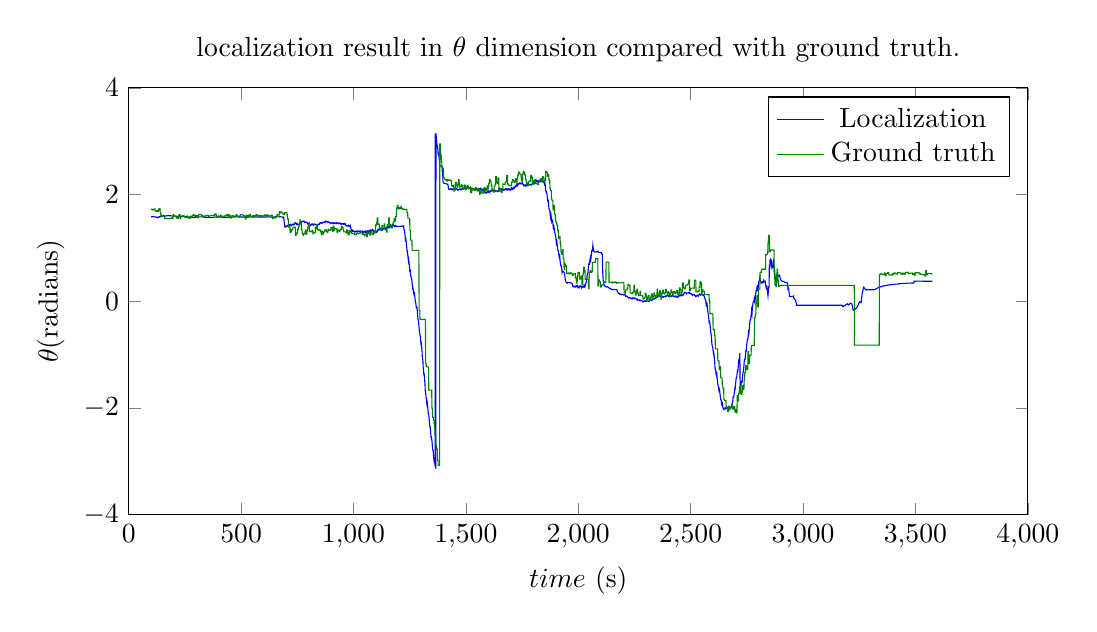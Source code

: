 % This file was created by matplotlib v0.1.0.
% Copyright (c) 2010--2014, Nico Schlömer <nico.schloemer@gmail.com>
% All rights reserved.
% 
% The lastest updates can be retrieved from
% 
% https://github.com/nschloe/matplotlib2tikz
% 
% where you can also submit bug reports and leavecomments.
% 
\begin{tikzpicture}

\begin{axis}[
title={localization result in $\theta$ dimension compared with ground truth.},
xlabel={$time$ (s)},
ylabel={$\theta$(radians)},
xmin=0, xmax=4000,
ymin=-4, ymax=4,
axis on top,
width=13cm,
height=7cm,
legend entries={{Localization},{Ground truth}}
]
\addplot [blue]
coordinates {
(100,1.583)
(101,1.583)
(102,1.583)
(103,1.583)
(104,1.583)
(105,1.584)
(106,1.583)
(107,1.583)
(108,1.583)
(109,1.583)
(110,1.583)
(111,1.583)
(112,1.582)
(113,1.583)
(114,1.583)
(115,1.582)
(116,1.582)
(117,1.58)
(118,1.579)
(119,1.576)
(120,1.576)
(121,1.575)
(122,1.575)
(123,1.576)
(124,1.579)
(125,1.578)
(126,1.576)
(127,1.573)
(128,1.569)
(129,1.565)
(130,1.567)
(131,1.571)
(132,1.572)
(133,1.575)
(134,1.579)
(135,1.583)
(136,1.583)
(137,1.579)
(138,1.578)
(139,1.583)
(140,1.588)
(141,1.591)
(142,1.595)
(143,1.598)
(144,1.596)
(145,1.591)
(146,1.594)
(147,1.592)
(148,1.595)
(149,1.593)
(150,1.595)
(151,1.597)
(152,1.599)
(153,1.602)
(154,1.606)
(155,1.609)
(156,1.605)
(157,1.601)
(158,1.597)
(159,1.597)
(160,1.599)
(161,1.6)
(162,1.6)
(163,1.598)
(164,1.597)
(165,1.597)
(166,1.598)
(167,1.6)
(168,1.6)
(169,1.601)
(170,1.602)
(171,1.602)
(172,1.603)
(173,1.604)
(174,1.604)
(175,1.605)
(176,1.604)
(177,1.604)
(178,1.604)
(179,1.603)
(180,1.603)
(181,1.602)
(182,1.602)
(183,1.602)
(184,1.602)
(185,1.602)
(186,1.602)
(187,1.601)
(188,1.601)
(189,1.601)
(190,1.6)
(191,1.601)
(192,1.601)
(193,1.6)
(194,1.6)
(195,1.6)
(196,1.6)
(197,1.6)
(198,1.599)
(199,1.599)
(200,1.599)
(201,1.599)
(202,1.598)
(203,1.598)
(204,1.598)
(205,1.597)
(206,1.598)
(207,1.597)
(208,1.596)
(209,1.596)
(210,1.594)
(211,1.593)
(212,1.593)
(213,1.593)
(214,1.592)
(215,1.593)
(216,1.591)
(217,1.591)
(218,1.591)
(219,1.59)
(220,1.589)
(221,1.589)
(222,1.59)
(223,1.589)
(224,1.589)
(225,1.589)
(226,1.588)
(227,1.588)
(228,1.588)
(229,1.588)
(230,1.589)
(231,1.588)
(232,1.588)
(233,1.588)
(234,1.588)
(235,1.588)
(236,1.588)
(237,1.588)
(238,1.588)
(239,1.588)
(240,1.588)
(241,1.588)
(242,1.588)
(243,1.588)
(244,1.588)
(245,1.588)
(246,1.588)
(247,1.588)
(248,1.588)
(249,1.588)
(250,1.588)
(251,1.588)
(252,1.59)
(253,1.59)
(254,1.588)
(255,1.586)
(256,1.585)
(257,1.581)
(258,1.58)
(259,1.578)
(260,1.576)
(261,1.573)
(262,1.571)
(263,1.57)
(264,1.569)
(265,1.569)
(266,1.569)
(267,1.568)
(268,1.568)
(269,1.568)
(270,1.568)
(271,1.566)
(272,1.567)
(273,1.566)
(274,1.566)
(275,1.567)
(276,1.567)
(277,1.566)
(278,1.567)
(279,1.566)
(280,1.566)
(281,1.566)
(282,1.566)
(283,1.566)
(284,1.566)
(285,1.567)
(286,1.567)
(287,1.566)
(288,1.566)
(289,1.566)
(290,1.566)
(291,1.568)
(292,1.568)
(293,1.57)
(294,1.572)
(295,1.573)
(296,1.573)
(297,1.574)
(298,1.575)
(299,1.576)
(300,1.578)
(301,1.578)
(302,1.579)
(303,1.579)
(304,1.579)
(305,1.58)
(306,1.58)
(307,1.58)
(308,1.58)
(309,1.58)
(310,1.58)
(311,1.58)
(312,1.58)
(313,1.581)
(314,1.58)
(315,1.58)
(316,1.58)
(317,1.58)
(318,1.58)
(319,1.58)
(320,1.58)
(321,1.581)
(322,1.581)
(323,1.581)
(324,1.582)
(325,1.582)
(326,1.582)
(327,1.582)
(328,1.581)
(329,1.581)
(330,1.58)
(331,1.58)
(332,1.579)
(333,1.579)
(334,1.579)
(335,1.578)
(336,1.577)
(337,1.575)
(338,1.575)
(339,1.574)
(340,1.574)
(341,1.574)
(342,1.574)
(343,1.574)
(344,1.573)
(345,1.573)
(346,1.573)
(347,1.573)
(348,1.571)
(349,1.571)
(350,1.571)
(351,1.571)
(352,1.571)
(353,1.571)
(354,1.571)
(355,1.571)
(356,1.571)
(357,1.571)
(358,1.571)
(359,1.571)
(360,1.57)
(361,1.57)
(362,1.57)
(363,1.57)
(364,1.57)
(365,1.57)
(366,1.57)
(367,1.57)
(368,1.57)
(369,1.571)
(370,1.571)
(371,1.572)
(372,1.572)
(373,1.573)
(374,1.573)
(375,1.573)
(376,1.574)
(377,1.575)
(378,1.575)
(379,1.576)
(380,1.576)
(381,1.576)
(382,1.577)
(383,1.576)
(384,1.576)
(385,1.576)
(386,1.576)
(387,1.576)
(388,1.576)
(389,1.576)
(390,1.576)
(391,1.576)
(392,1.576)
(393,1.576)
(394,1.576)
(395,1.576)
(396,1.576)
(397,1.576)
(398,1.577)
(399,1.577)
(400,1.577)
(401,1.578)
(402,1.578)
(403,1.578)
(404,1.578)
(405,1.578)
(406,1.578)
(407,1.578)
(408,1.578)
(409,1.578)
(410,1.578)
(411,1.578)
(412,1.577)
(413,1.577)
(414,1.576)
(415,1.576)
(416,1.576)
(417,1.575)
(418,1.575)
(419,1.575)
(420,1.575)
(421,1.575)
(422,1.575)
(423,1.575)
(424,1.575)
(425,1.575)
(426,1.575)
(427,1.575)
(428,1.575)
(429,1.575)
(430,1.575)
(431,1.575)
(432,1.575)
(433,1.575)
(434,1.575)
(435,1.575)
(436,1.575)
(437,1.575)
(438,1.575)
(439,1.575)
(440,1.575)
(441,1.575)
(442,1.575)
(443,1.575)
(444,1.575)
(445,1.575)
(446,1.576)
(447,1.576)
(448,1.576)
(449,1.576)
(450,1.577)
(451,1.577)
(452,1.578)
(453,1.578)
(454,1.579)
(455,1.579)
(456,1.579)
(457,1.58)
(458,1.58)
(459,1.58)
(460,1.58)
(461,1.58)
(462,1.58)
(463,1.58)
(464,1.58)
(465,1.58)
(466,1.58)
(467,1.58)
(468,1.58)
(469,1.58)
(470,1.58)
(471,1.58)
(472,1.58)
(473,1.581)
(474,1.581)
(475,1.581)
(476,1.581)
(477,1.581)
(478,1.581)
(479,1.581)
(480,1.581)
(481,1.581)
(482,1.582)
(483,1.581)
(484,1.581)
(485,1.581)
(486,1.581)
(487,1.58)
(488,1.58)
(489,1.58)
(490,1.58)
(491,1.579)
(492,1.579)
(493,1.579)
(494,1.578)
(495,1.578)
(496,1.578)
(497,1.578)
(498,1.578)
(499,1.578)
(500,1.578)
(501,1.578)
(502,1.578)
(503,1.578)
(504,1.578)
(505,1.578)
(506,1.578)
(507,1.578)
(508,1.578)
(509,1.578)
(510,1.578)
(511,1.578)
(512,1.578)
(513,1.578)
(514,1.578)
(515,1.578)
(516,1.577)
(517,1.577)
(518,1.577)
(519,1.577)
(520,1.577)
(521,1.577)
(522,1.577)
(523,1.577)
(524,1.577)
(525,1.577)
(526,1.577)
(527,1.578)
(528,1.578)
(529,1.578)
(530,1.578)
(531,1.578)
(532,1.579)
(533,1.579)
(534,1.579)
(535,1.579)
(536,1.579)
(537,1.58)
(538,1.58)
(539,1.58)
(540,1.58)
(541,1.58)
(542,1.58)
(543,1.58)
(544,1.58)
(545,1.58)
(546,1.58)
(547,1.58)
(548,1.58)
(549,1.58)
(550,1.58)
(551,1.58)
(552,1.58)
(553,1.58)
(554,1.58)
(555,1.58)
(556,1.58)
(557,1.58)
(558,1.58)
(559,1.58)
(560,1.58)
(561,1.581)
(562,1.58)
(563,1.58)
(564,1.58)
(565,1.58)
(566,1.58)
(567,1.58)
(568,1.58)
(569,1.579)
(570,1.579)
(571,1.579)
(572,1.579)
(573,1.579)
(574,1.578)
(575,1.578)
(576,1.578)
(577,1.578)
(578,1.578)
(579,1.578)
(580,1.578)
(581,1.578)
(582,1.578)
(583,1.578)
(584,1.578)
(585,1.578)
(586,1.578)
(587,1.578)
(588,1.578)
(589,1.578)
(590,1.578)
(591,1.578)
(592,1.578)
(593,1.578)
(594,1.578)
(595,1.578)
(596,1.578)
(597,1.578)
(598,1.578)
(599,1.578)
(600,1.577)
(601,1.577)
(602,1.577)
(603,1.578)
(604,1.578)
(605,1.578)
(606,1.578)
(607,1.578)
(608,1.578)
(609,1.578)
(610,1.578)
(611,1.579)
(612,1.579)
(613,1.579)
(614,1.579)
(615,1.579)
(616,1.579)
(617,1.58)
(618,1.58)
(619,1.58)
(620,1.58)
(621,1.581)
(622,1.58)
(623,1.58)
(624,1.58)
(625,1.58)
(626,1.58)
(627,1.58)
(628,1.58)
(629,1.58)
(630,1.579)
(631,1.579)
(632,1.578)
(633,1.578)
(634,1.577)
(635,1.578)
(636,1.577)
(637,1.576)
(638,1.575)
(639,1.574)
(640,1.574)
(641,1.575)
(642,1.575)
(643,1.576)
(644,1.577)
(645,1.576)
(646,1.578)
(647,1.579)
(648,1.581)
(649,1.58)
(650,1.581)
(651,1.582)
(652,1.582)
(653,1.582)
(654,1.584)
(655,1.584)
(656,1.585)
(657,1.585)
(658,1.585)
(659,1.585)
(660,1.586)
(661,1.586)
(662,1.585)
(663,1.586)
(664,1.585)
(665,1.584)
(666,1.585)
(667,1.584)
(668,1.585)
(669,1.584)
(670,1.583)
(671,1.583)
(672,1.584)
(673,1.583)
(674,1.583)
(675,1.582)
(676,1.583)
(677,1.582)
(678,1.581)
(679,1.581)
(680,1.58)
(681,1.58)
(682,1.579)
(683,1.577)
(684,1.575)
(685,1.572)
(686,1.568)
(687,1.565)
(688,1.559)
(689,1.566)
(690,1.554)
(691,1.514)
(692,1.469)
(693,1.436)
(694,1.406)
(695,1.412)
(696,1.402)
(697,1.389)
(698,1.389)
(699,1.392)
(700,1.401)
(701,1.398)
(702,1.401)
(703,1.401)
(704,1.409)
(705,1.409)
(706,1.408)
(707,1.417)
(708,1.418)
(709,1.413)
(710,1.404)
(711,1.401)
(712,1.406)
(713,1.417)
(714,1.424)
(715,1.429)
(716,1.436)
(717,1.437)
(718,1.438)
(719,1.441)
(720,1.442)
(721,1.433)
(722,1.415)
(723,1.416)
(724,1.415)
(725,1.423)
(726,1.43)
(727,1.432)
(728,1.436)
(729,1.44)
(730,1.439)
(731,1.448)
(732,1.448)
(733,1.444)
(734,1.436)
(735,1.43)
(736,1.432)
(737,1.441)
(738,1.451)
(739,1.454)
(740,1.47)
(741,1.471)
(742,1.466)
(743,1.467)
(744,1.466)
(745,1.463)
(746,1.446)
(747,1.441)
(748,1.446)
(749,1.446)
(750,1.44)
(751,1.448)
(752,1.442)
(753,1.438)
(754,1.436)
(755,1.436)
(756,1.437)
(757,1.435)
(758,1.438)
(759,1.436)
(760,1.433)
(761,1.441)
(762,1.452)
(763,1.461)
(764,1.464)
(765,1.485)
(766,1.481)
(767,1.48)
(768,1.479)
(769,1.473)
(770,1.484)
(771,1.496)
(772,1.495)
(773,1.496)
(774,1.497)
(775,1.496)
(776,1.499)
(777,1.501)
(778,1.502)
(779,1.498)
(780,1.501)
(781,1.491)
(782,1.483)
(783,1.476)
(784,1.475)
(785,1.477)
(786,1.48)
(787,1.484)
(788,1.478)
(789,1.48)
(790,1.483)
(791,1.482)
(792,1.479)
(793,1.48)
(794,1.467)
(795,1.458)
(796,1.45)
(797,1.453)
(798,1.457)
(799,1.459)
(800,1.455)
(801,1.454)
(802,1.463)
(803,1.434)
(804,1.432)
(805,1.43)
(806,1.44)
(807,1.435)
(808,1.423)
(809,1.42)
(810,1.421)
(811,1.429)
(812,1.431)
(813,1.433)
(814,1.443)
(815,1.448)
(816,1.442)
(817,1.443)
(818,1.448)
(819,1.447)
(820,1.435)
(821,1.424)
(822,1.426)
(823,1.431)
(824,1.439)
(825,1.441)
(826,1.447)
(827,1.449)
(828,1.447)
(829,1.442)
(830,1.439)
(831,1.441)
(832,1.437)
(833,1.427)
(834,1.427)
(835,1.426)
(836,1.432)
(837,1.431)
(838,1.428)
(839,1.435)
(840,1.437)
(841,1.435)
(842,1.434)
(843,1.44)
(844,1.445)
(845,1.446)
(846,1.438)
(847,1.439)
(848,1.444)
(849,1.456)
(850,1.461)
(851,1.467)
(852,1.473)
(853,1.471)
(854,1.467)
(855,1.469)
(856,1.473)
(857,1.466)
(858,1.457)
(859,1.456)
(860,1.459)
(861,1.466)
(862,1.469)
(863,1.472)
(864,1.48)
(865,1.478)
(866,1.474)
(867,1.476)
(868,1.48)
(869,1.483)
(870,1.481)
(871,1.48)
(872,1.48)
(873,1.489)
(874,1.491)
(875,1.486)
(876,1.498)
(877,1.502)
(878,1.499)
(879,1.496)
(880,1.497)
(881,1.497)
(882,1.493)
(883,1.485)
(884,1.485)
(885,1.488)
(886,1.481)
(887,1.479)
(888,1.488)
(889,1.489)
(890,1.488)
(891,1.483)
(892,1.48)
(893,1.479)
(894,1.473)
(895,1.467)
(896,1.468)
(897,1.47)
(898,1.462)
(899,1.456)
(900,1.458)
(901,1.464)
(902,1.468)
(903,1.467)
(904,1.466)
(905,1.466)
(906,1.469)
(907,1.462)
(908,1.459)
(909,1.461)
(910,1.467)
(911,1.459)
(912,1.456)
(913,1.463)
(914,1.468)
(915,1.468)
(916,1.465)
(917,1.462)
(918,1.459)
(919,1.464)
(920,1.455)
(921,1.455)
(922,1.459)
(923,1.462)
(924,1.456)
(925,1.461)
(926,1.472)
(927,1.47)
(928,1.468)
(929,1.465)
(930,1.459)
(931,1.456)
(932,1.454)
(933,1.453)
(934,1.457)
(935,1.463)
(936,1.456)
(937,1.46)
(938,1.465)
(939,1.466)
(940,1.463)
(941,1.461)
(942,1.459)
(943,1.457)
(944,1.443)
(945,1.443)
(946,1.445)
(947,1.454)
(948,1.45)
(949,1.447)
(950,1.451)
(951,1.453)
(952,1.452)
(953,1.451)
(954,1.456)
(955,1.45)
(956,1.441)
(957,1.44)
(958,1.442)
(959,1.451)
(960,1.443)
(961,1.442)
(962,1.448)
(963,1.452)
(964,1.449)
(965,1.423)
(966,1.422)
(967,1.424)
(968,1.409)
(969,1.407)
(970,1.407)
(971,1.412)
(972,1.411)
(973,1.41)
(974,1.416)
(975,1.419)
(976,1.416)
(977,1.414)
(978,1.419)
(979,1.413)
(980,1.404)
(981,1.401)
(982,1.404)
(983,1.41)
(984,1.407)
(985,1.408)
(986,1.415)
(987,1.382)
(988,1.38)
(989,1.357)
(990,1.341)
(991,1.332)
(992,1.325)
(993,1.31)
(994,1.314)
(995,1.323)
(996,1.317)
(997,1.329)
(998,1.324)
(999,1.315)
(1000,1.311)
(1001,1.314)
(1002,1.315)
(1003,1.303)
(1004,1.298)
(1005,1.298)
(1006,1.303)
(1007,1.304)
(1008,1.3)
(1009,1.303)
(1010,1.314)
(1011,1.314)
(1012,1.31)
(1013,1.312)
(1014,1.315)
(1015,1.311)
(1016,1.301)
(1017,1.301)
(1018,1.298)
(1019,1.309)
(1020,1.304)
(1021,1.306)
(1022,1.314)
(1023,1.308)
(1024,1.305)
(1025,1.306)
(1026,1.312)
(1027,1.308)
(1028,1.297)
(1029,1.295)
(1030,1.295)
(1031,1.304)
(1032,1.29)
(1033,1.29)
(1034,1.302)
(1035,1.308)
(1036,1.305)
(1037,1.307)
(1038,1.306)
(1039,1.313)
(1040,1.304)
(1041,1.292)
(1042,1.298)
(1043,1.302)
(1044,1.299)
(1045,1.288)
(1046,1.293)
(1047,1.306)
(1048,1.304)
(1049,1.305)
(1050,1.31)
(1051,1.315)
(1052,1.311)
(1053,1.293)
(1054,1.295)
(1055,1.295)
(1056,1.304)
(1057,1.292)
(1058,1.292)
(1059,1.305)
(1060,1.308)
(1061,1.305)
(1062,1.309)
(1063,1.322)
(1064,1.321)
(1065,1.306)
(1066,1.3)
(1067,1.301)
(1068,1.293)
(1069,1.308)
(1070,1.297)
(1071,1.304)
(1072,1.319)
(1073,1.313)
(1074,1.316)
(1075,1.315)
(1076,1.333)
(1077,1.33)
(1078,1.316)
(1079,1.31)
(1080,1.307)
(1081,1.318)
(1082,1.326)
(1083,1.323)
(1084,1.339)
(1085,1.342)
(1086,1.337)
(1087,1.337)
(1088,1.33)
(1089,1.328)
(1090,1.314)
(1091,1.315)
(1092,1.305)
(1093,1.312)
(1094,1.308)
(1095,1.308)
(1096,1.311)
(1097,1.312)
(1098,1.3)
(1099,1.301)
(1100,1.297)
(1101,1.314)
(1102,1.313)
(1103,1.294)
(1104,1.297)
(1105,1.298)
(1106,1.306)
(1107,1.323)
(1108,1.319)
(1109,1.339)
(1110,1.336)
(1111,1.34)
(1112,1.339)
(1113,1.356)
(1114,1.361)
(1115,1.352)
(1116,1.34)
(1117,1.333)
(1118,1.333)
(1119,1.347)
(1120,1.354)
(1121,1.363)
(1122,1.364)
(1123,1.361)
(1124,1.362)
(1125,1.357)
(1126,1.361)
(1127,1.36)
(1128,1.331)
(1129,1.331)
(1130,1.34)
(1131,1.345)
(1132,1.357)
(1133,1.359)
(1134,1.358)
(1135,1.359)
(1136,1.361)
(1137,1.368)
(1138,1.365)
(1139,1.36)
(1140,1.36)
(1141,1.342)
(1142,1.347)
(1143,1.348)
(1144,1.354)
(1145,1.368)
(1146,1.375)
(1147,1.383)
(1148,1.38)
(1149,1.383)
(1150,1.389)
(1151,1.401)
(1152,1.388)
(1153,1.377)
(1154,1.38)
(1155,1.381)
(1156,1.387)
(1157,1.395)
(1158,1.381)
(1159,1.398)
(1160,1.406)
(1161,1.399)
(1162,1.405)
(1163,1.412)
(1164,1.421)
(1165,1.413)
(1166,1.403)
(1167,1.4)
(1168,1.4)
(1169,1.409)
(1170,1.415)
(1171,1.401)
(1172,1.422)
(1173,1.433)
(1174,1.426)
(1175,1.428)
(1176,1.437)
(1177,1.433)
(1178,1.432)
(1179,1.415)
(1180,1.419)
(1181,1.42)
(1182,1.413)
(1183,1.41)
(1184,1.401)
(1185,1.407)
(1186,1.414)
(1187,1.41)
(1188,1.411)
(1189,1.414)
(1190,1.408)
(1191,1.406)
(1192,1.402)
(1193,1.401)
(1194,1.401)
(1195,1.402)
(1196,1.403)
(1197,1.402)
(1198,1.403)
(1199,1.403)
(1200,1.403)
(1201,1.402)
(1202,1.403)
(1203,1.404)
(1204,1.404)
(1205,1.403)
(1206,1.404)
(1207,1.404)
(1208,1.404)
(1209,1.404)
(1210,1.405)
(1211,1.404)
(1212,1.406)
(1213,1.404)
(1214,1.405)
(1215,1.405)
(1216,1.405)
(1217,1.405)
(1218,1.405)
(1219,1.405)
(1220,1.407)
(1221,1.41)
(1222,1.412)
(1223,1.392)
(1224,1.367)
(1225,1.346)
(1226,1.326)
(1227,1.327)
(1228,1.296)
(1229,1.248)
(1230,1.212)
(1231,1.14)
(1232,1.144)
(1233,1.157)
(1234,1.134)
(1235,1.102)
(1236,1.041)
(1237,1.007)
(1238,0.951)
(1239,0.922)
(1240,0.927)
(1241,0.889)
(1242,0.843)
(1243,0.813)
(1244,0.766)
(1245,0.788)
(1246,0.761)
(1247,0.733)
(1248,0.692)
(1249,0.65)
(1250,0.584)
(1251,0.593)
(1252,0.592)
(1253,0.556)
(1254,0.495)
(1255,0.469)
(1256,0.453)
(1257,0.446)
(1258,0.445)
(1259,0.419)
(1260,0.39)
(1261,0.327)
(1262,0.29)
(1263,0.251)
(1264,0.259)
(1265,0.242)
(1266,0.216)
(1267,0.162)
(1268,0.144)
(1269,0.171)
(1270,0.172)
(1271,0.156)
(1272,0.118)
(1273,0.078)
(1274,0.045)
(1275,-0.002)
(1276,-0.023)
(1277,-0.027)
(1278,-0.069)
(1279,-0.096)
(1280,-0.123)
(1281,-0.119)
(1282,-0.114)
(1283,-0.132)
(1284,-0.184)
(1285,-0.223)
(1286,-0.29)
(1287,-0.339)
(1288,-0.354)
(1289,-0.363)
(1290,-0.402)
(1291,-0.463)
(1292,-0.505)
(1293,-0.557)
(1294,-0.596)
(1295,-0.611)
(1296,-0.633)
(1297,-0.653)
(1298,-0.693)
(1299,-0.752)
(1300,-0.793)
(1301,-0.819)
(1302,-0.803)
(1303,-0.845)
(1304,-0.89)
(1305,-0.946)
(1306,-1.033)
(1307,-1.066)
(1308,-1.088)
(1309,-1.127)
(1310,-1.236)
(1311,-1.277)
(1312,-1.324)
(1313,-1.377)
(1314,-1.392)
(1315,-1.382)
(1316,-1.409)
(1317,-1.497)
(1318,-1.543)
(1319,-1.659)
(1320,-1.701)
(1321,-1.711)
(1322,-1.773)
(1323,-1.792)
(1324,-1.833)
(1325,-1.875)
(1326,-1.908)
(1327,-1.873)
(1328,-1.889)
(1329,-1.917)
(1330,-1.978)
(1331,-2.018)
(1332,-2.072)
(1333,-2.107)
(1334,-2.128)
(1335,-2.138)
(1336,-2.169)
(1337,-2.22)
(1338,-2.29)
(1339,-2.338)
(1340,-2.353)
(1341,-2.35)
(1342,-2.403)
(1343,-2.446)
(1344,-2.487)
(1345,-2.545)
(1346,-2.561)
(1347,-2.557)
(1348,-2.587)
(1349,-2.612)
(1350,-2.661)
(1351,-2.73)
(1352,-2.773)
(1353,-2.794)
(1354,-2.792)
(1355,-2.83)
(1356,-2.894)
(1357,-2.938)
(1358,-2.988)
(1359,-3.012)
(1360,-3.022)
(1361,-3.01)
(1362,-3.04)
(1363,-3.097)
(1364,3.127)
(1365,3.132)
(1366,-3.14)
(1367,3.137)
(1368,3.087)
(1369,3.041)
(1370,2.985)
(1371,2.947)
(1372,2.92)
(1373,2.914)
(1374,2.882)
(1375,2.856)
(1376,2.793)
(1377,2.748)
(1378,2.746)
(1379,2.754)
(1380,2.727)
(1381,2.696)
(1382,2.645)
(1383,2.603)
(1384,2.557)
(1385,2.537)
(1386,2.537)
(1387,2.535)
(1388,2.536)
(1389,2.533)
(1390,2.531)
(1391,2.53)
(1392,2.528)
(1393,2.529)
(1394,2.512)
(1395,2.439)
(1396,2.437)
(1397,2.385)
(1398,2.258)
(1399,2.232)
(1400,2.22)
(1401,2.215)
(1402,2.215)
(1403,2.212)
(1404,2.21)
(1405,2.209)
(1406,2.209)
(1407,2.208)
(1408,2.206)
(1409,2.205)
(1410,2.205)
(1411,2.204)
(1412,2.202)
(1413,2.201)
(1414,2.2)
(1415,2.199)
(1416,2.197)
(1417,2.196)
(1418,2.193)
(1419,2.194)
(1420,2.186)
(1421,2.168)
(1422,2.127)
(1423,2.102)
(1424,2.101)
(1425,2.101)
(1426,2.099)
(1427,2.095)
(1428,2.099)
(1429,2.102)
(1430,2.105)
(1431,2.101)
(1432,2.1)
(1433,2.107)
(1434,2.108)
(1435,2.103)
(1436,2.101)
(1437,2.104)
(1438,2.097)
(1439,2.089)
(1440,2.087)
(1441,2.089)
(1442,2.1)
(1443,2.104)
(1444,2.106)
(1445,2.117)
(1446,2.116)
(1447,2.112)
(1448,2.112)
(1449,2.111)
(1450,2.104)
(1451,2.096)
(1452,2.096)
(1453,2.096)
(1454,2.097)
(1455,2.105)
(1456,2.106)
(1457,2.109)
(1458,2.109)
(1459,2.104)
(1460,2.099)
(1461,2.098)
(1462,2.1)
(1463,2.094)
(1464,2.08)
(1465,2.083)
(1466,2.082)
(1467,2.084)
(1468,2.096)
(1469,2.097)
(1470,2.101)
(1471,2.105)
(1472,2.104)
(1473,2.102)
(1474,2.105)
(1475,2.106)
(1476,2.1)
(1477,2.09)
(1478,2.088)
(1479,2.092)
(1480,2.098)
(1481,2.105)
(1482,2.108)
(1483,2.115)
(1484,2.115)
(1485,2.114)
(1486,2.113)
(1487,2.118)
(1488,2.114)
(1489,2.103)
(1490,2.101)
(1491,2.102)
(1492,2.107)
(1493,2.112)
(1494,2.12)
(1495,2.121)
(1496,2.129)
(1497,2.128)
(1498,2.125)
(1499,2.126)
(1500,2.129)
(1501,2.126)
(1502,2.122)
(1503,2.122)
(1504,2.123)
(1505,2.131)
(1506,2.125)
(1507,2.126)
(1508,2.133)
(1509,2.132)
(1510,2.13)
(1511,2.129)
(1512,2.134)
(1513,2.13)
(1514,2.114)
(1515,2.113)
(1516,2.115)
(1517,2.117)
(1518,2.126)
(1519,2.125)
(1520,2.118)
(1521,2.121)
(1522,2.118)
(1523,2.115)
(1524,2.118)
(1525,2.12)
(1526,2.114)
(1527,2.103)
(1528,2.101)
(1529,2.103)
(1530,2.107)
(1531,2.101)
(1532,2.098)
(1533,2.101)
(1534,2.105)
(1535,2.105)
(1536,2.099)
(1537,2.101)
(1538,2.103)
(1539,2.088)
(1540,2.086)
(1541,2.086)
(1542,2.09)
(1543,2.093)
(1544,2.097)
(1545,2.095)
(1546,2.1)
(1547,2.101)
(1548,2.099)
(1549,2.097)
(1550,2.102)
(1551,2.099)
(1552,2.088)
(1553,2.085)
(1554,2.084)
(1555,2.089)
(1556,2.104)
(1557,2.117)
(1558,2.115)
(1559,2.108)
(1560,2.106)
(1561,2.092)
(1562,2.093)
(1563,2.109)
(1564,2.114)
(1565,2.099)
(1566,2.088)
(1567,2.086)
(1568,2.083)
(1569,2.087)
(1570,2.101)
(1571,2.098)
(1572,2.078)
(1573,2.076)
(1574,2.076)
(1575,2.082)
(1576,2.098)
(1577,2.099)
(1578,2.075)
(1579,2.066)
(1580,2.053)
(1581,2.065)
(1582,2.055)
(1583,2.049)
(1584,2.048)
(1585,2.048)
(1586,2.04)
(1587,2.035)
(1588,2.035)
(1589,2.028)
(1590,2.023)
(1591,2.025)
(1592,2.026)
(1593,2.03)
(1594,2.039)
(1595,2.043)
(1596,2.053)
(1597,2.053)
(1598,2.048)
(1599,2.055)
(1600,2.071)
(1601,2.066)
(1602,2.047)
(1603,2.05)
(1604,2.053)
(1605,2.056)
(1606,2.056)
(1607,2.044)
(1608,2.065)
(1609,2.064)
(1610,2.062)
(1611,2.062)
(1612,2.072)
(1613,2.062)
(1614,2.063)
(1615,2.065)
(1616,2.07)
(1617,2.079)
(1618,2.073)
(1619,2.07)
(1620,2.074)
(1621,2.08)
(1622,2.079)
(1623,2.08)
(1624,2.076)
(1625,2.082)
(1626,2.065)
(1627,2.057)
(1628,2.064)
(1629,2.069)
(1630,2.066)
(1631,2.074)
(1632,2.076)
(1633,2.072)
(1634,2.065)
(1635,2.065)
(1636,2.065)
(1637,2.068)
(1638,2.068)
(1639,2.065)
(1640,2.054)
(1641,2.056)
(1642,2.056)
(1643,2.059)
(1644,2.065)
(1645,2.078)
(1646,2.1)
(1647,2.106)
(1648,2.099)
(1649,2.099)
(1650,2.11)
(1651,2.118)
(1652,2.109)
(1653,2.087)
(1654,2.089)
(1655,2.092)
(1656,2.097)
(1657,2.079)
(1658,2.078)
(1659,2.094)
(1660,2.099)
(1661,2.094)
(1662,2.097)
(1663,2.1)
(1664,2.103)
(1665,2.088)
(1666,2.079)
(1667,2.086)
(1668,2.09)
(1669,2.093)
(1670,2.088)
(1671,2.086)
(1672,2.094)
(1673,2.096)
(1674,2.094)
(1675,2.094)
(1676,2.104)
(1677,2.109)
(1678,2.092)
(1679,2.088)
(1680,2.089)
(1681,2.091)
(1682,2.099)
(1683,2.085)
(1684,2.085)
(1685,2.103)
(1686,2.102)
(1687,2.096)
(1688,2.096)
(1689,2.101)
(1690,2.104)
(1691,2.091)
(1692,2.082)
(1693,2.082)
(1694,2.087)
(1695,2.094)
(1696,2.082)
(1697,2.081)
(1698,2.095)
(1699,2.095)
(1700,2.095)
(1701,2.1)
(1702,2.118)
(1703,2.123)
(1704,2.108)
(1705,2.095)
(1706,2.095)
(1707,2.097)
(1708,2.106)
(1709,2.118)
(1710,2.124)
(1711,2.11)
(1712,2.111)
(1713,2.105)
(1714,2.105)
(1715,2.112)
(1716,2.142)
(1717,2.14)
(1718,2.141)
(1719,2.155)
(1720,2.159)
(1721,2.143)
(1722,2.142)
(1723,2.163)
(1724,2.167)
(1725,2.164)
(1726,2.183)
(1727,2.177)
(1728,2.198)
(1729,2.18)
(1730,2.172)
(1731,2.182)
(1732,2.187)
(1733,2.194)
(1734,2.194)
(1735,2.207)
(1736,2.21)
(1737,2.204)
(1738,2.202)
(1739,2.21)
(1740,2.203)
(1741,2.201)
(1742,2.203)
(1743,2.207)
(1744,2.214)
(1745,2.201)
(1746,2.2)
(1747,2.211)
(1748,2.212)
(1749,2.212)
(1750,2.212)
(1751,2.207)
(1752,2.216)
(1753,2.197)
(1754,2.191)
(1755,2.191)
(1756,2.181)
(1757,2.166)
(1758,2.162)
(1759,2.175)
(1760,2.177)
(1761,2.175)
(1762,2.181)
(1763,2.185)
(1764,2.179)
(1765,2.173)
(1766,2.165)
(1767,2.171)
(1768,2.175)
(1769,2.167)
(1770,2.18)
(1771,2.199)
(1772,2.193)
(1773,2.191)
(1774,2.193)
(1775,2.197)
(1776,2.192)
(1777,2.175)
(1778,2.175)
(1779,2.179)
(1780,2.185)
(1781,2.189)
(1782,2.189)
(1783,2.187)
(1784,2.185)
(1785,2.181)
(1786,2.186)
(1787,2.189)
(1788,2.191)
(1789,2.189)
(1790,2.181)
(1791,2.178)
(1792,2.179)
(1793,2.183)
(1794,2.191)
(1795,2.207)
(1796,2.22)
(1797,2.225)
(1798,2.217)
(1799,2.217)
(1800,2.223)
(1801,2.241)
(1802,2.228)
(1803,2.209)
(1804,2.208)
(1805,2.21)
(1806,2.219)
(1807,2.233)
(1808,2.238)
(1809,2.255)
(1810,2.265)
(1811,2.254)
(1812,2.257)
(1813,2.26)
(1814,2.264)
(1815,2.24)
(1816,2.238)
(1817,2.239)
(1818,2.243)
(1819,2.247)
(1820,2.236)
(1821,2.238)
(1822,2.252)
(1823,2.248)
(1824,2.247)
(1825,2.248)
(1826,2.266)
(1827,2.262)
(1828,2.239)
(1829,2.237)
(1830,2.236)
(1831,2.243)
(1832,2.254)
(1833,2.245)
(1834,2.247)
(1835,2.266)
(1836,2.261)
(1837,2.258)
(1838,2.255)
(1839,2.251)
(1840,2.247)
(1841,2.237)
(1842,2.238)
(1843,2.241)
(1844,2.249)
(1845,2.242)
(1846,2.237)
(1847,2.238)
(1848,2.224)
(1849,2.201)
(1850,2.185)
(1851,2.189)
(1852,2.201)
(1853,2.176)
(1854,2.129)
(1855,2.095)
(1856,2.062)
(1857,2.048)
(1858,2.056)
(1859,2.048)
(1860,2.029)
(1861,2.004)
(1862,1.949)
(1863,1.911)
(1864,1.89)
(1865,1.901)
(1866,1.899)
(1867,1.859)
(1868,1.804)
(1869,1.769)
(1870,1.731)
(1871,1.724)
(1872,1.714)
(1873,1.706)
(1874,1.677)
(1875,1.626)
(1876,1.592)
(1877,1.631)
(1878,1.643)
(1879,1.608)
(1880,1.568)
(1881,1.514)
(1882,1.535)
(1883,1.528)
(1884,1.522)
(1885,1.511)
(1886,1.504)
(1887,1.47)
(1888,1.418)
(1889,1.387)
(1890,1.406)
(1891,1.412)
(1892,1.38)
(1893,1.366)
(1894,1.333)
(1895,1.297)
(1896,1.274)
(1897,1.263)
(1898,1.247)
(1899,1.233)
(1900,1.198)
(1901,1.146)
(1902,1.116)
(1903,1.153)
(1904,1.153)
(1905,1.119)
(1906,1.075)
(1907,1.025)
(1908,0.987)
(1909,0.956)
(1910,0.952)
(1911,0.952)
(1912,0.939)
(1913,0.888)
(1914,0.851)
(1915,0.835)
(1916,0.86)
(1917,0.865)
(1918,0.827)
(1919,0.768)
(1920,0.728)
(1921,0.688)
(1922,0.672)
(1923,0.664)
(1924,0.668)
(1925,0.656)
(1926,0.612)
(1927,0.581)
(1928,0.537)
(1929,0.548)
(1930,0.565)
(1931,0.559)
(1932,0.554)
(1933,0.555)
(1934,0.552)
(1935,0.55)
(1936,0.548)
(1937,0.533)
(1938,0.521)
(1939,0.505)
(1940,0.494)
(1941,0.451)
(1942,0.41)
(1943,0.396)
(1944,0.382)
(1945,0.368)
(1946,0.357)
(1947,0.347)
(1948,0.346)
(1949,0.341)
(1950,0.337)
(1951,0.341)
(1952,0.345)
(1953,0.345)
(1954,0.347)
(1955,0.347)
(1956,0.348)
(1957,0.347)
(1958,0.348)
(1959,0.348)
(1960,0.348)
(1961,0.347)
(1962,0.348)
(1963,0.346)
(1964,0.345)
(1965,0.343)
(1966,0.342)
(1967,0.342)
(1968,0.342)
(1969,0.341)
(1970,0.34)
(1971,0.338)
(1972,0.336)
(1973,0.328)
(1974,0.299)
(1975,0.287)
(1976,0.271)
(1977,0.268)
(1978,0.27)
(1979,0.273)
(1980,0.28)
(1981,0.275)
(1982,0.274)
(1983,0.276)
(1984,0.27)
(1985,0.266)
(1986,0.264)
(1987,0.267)
(1988,0.274)
(1989,0.282)
(1990,0.28)
(1991,0.291)
(1992,0.29)
(1993,0.284)
(1994,0.282)
(1995,0.278)
(1996,0.271)
(1997,0.283)
(1998,0.268)
(1999,0.251)
(2000,0.254)
(2001,0.257)
(2002,0.265)
(2003,0.262)
(2004,0.258)
(2005,0.278)
(2006,0.281)
(2007,0.268)
(2008,0.269)
(2009,0.287)
(2010,0.285)
(2011,0.283)
(2012,0.27)
(2013,0.271)
(2014,0.275)
(2015,0.254)
(2016,0.261)
(2017,0.268)
(2018,0.266)
(2019,0.268)
(2020,0.273)
(2021,0.274)
(2022,0.265)
(2023,0.264)
(2024,0.276)
(2025,0.294)
(2026,0.299)
(2027,0.29)
(2028,0.274)
(2029,0.283)
(2030,0.275)
(2031,0.292)
(2032,0.317)
(2033,0.332)
(2034,0.344)
(2035,0.349)
(2036,0.356)
(2037,0.388)
(2038,0.409)
(2039,0.456)
(2040,0.486)
(2041,0.516)
(2042,0.522)
(2043,0.532)
(2044,0.572)
(2045,0.632)
(2046,0.666)
(2047,0.702)
(2048,0.706)
(2049,0.715)
(2050,0.707)
(2051,0.735)
(2052,0.774)
(2053,0.799)
(2054,0.764)
(2055,0.755)
(2056,0.777)
(2057,0.823)
(2058,0.861)
(2059,0.916)
(2060,0.942)
(2061,0.951)
(2062,0.946)
(2063,0.963)
(2064,0.994)
(2065,1.045)
(2066,1.014)
(2067,0.975)
(2068,0.949)
(2069,0.949)
(2070,0.93)
(2071,0.927)
(2072,0.925)
(2073,0.922)
(2074,0.923)
(2075,0.922)
(2076,0.923)
(2077,0.922)
(2078,0.921)
(2079,0.922)
(2080,0.923)
(2081,0.925)
(2082,0.929)
(2083,0.932)
(2084,0.932)
(2085,0.936)
(2086,0.939)
(2087,0.937)
(2088,0.935)
(2089,0.917)
(2090,0.915)
(2091,0.913)
(2092,0.911)
(2093,0.911)
(2094,0.913)
(2095,0.913)
(2096,0.914)
(2097,0.913)
(2098,0.912)
(2099,0.911)
(2100,0.912)
(2101,0.914)
(2102,0.914)
(2103,0.914)
(2104,0.889)
(2105,0.889)
(2106,0.888)
(2107,0.875)
(2108,0.662)
(2109,0.537)
(2110,0.46)
(2111,0.398)
(2112,0.364)
(2113,0.339)
(2114,0.321)
(2115,0.31)
(2116,0.303)
(2117,0.294)
(2118,0.29)
(2119,0.284)
(2120,0.28)
(2121,0.274)
(2122,0.272)
(2123,0.27)
(2124,0.267)
(2125,0.265)
(2126,0.268)
(2127,0.27)
(2128,0.269)
(2129,0.271)
(2130,0.271)
(2131,0.269)
(2132,0.267)
(2133,0.263)
(2134,0.259)
(2135,0.255)
(2136,0.252)
(2137,0.248)
(2138,0.245)
(2139,0.243)
(2140,0.241)
(2141,0.239)
(2142,0.238)
(2143,0.236)
(2144,0.235)
(2145,0.235)
(2146,0.22)
(2147,0.22)
(2148,0.22)
(2149,0.22)
(2150,0.22)
(2151,0.22)
(2152,0.219)
(2153,0.219)
(2154,0.219)
(2155,0.219)
(2156,0.219)
(2157,0.219)
(2158,0.219)
(2159,0.218)
(2160,0.218)
(2161,0.218)
(2162,0.218)
(2163,0.218)
(2164,0.218)
(2165,0.218)
(2166,0.217)
(2167,0.217)
(2168,0.216)
(2169,0.216)
(2170,0.214)
(2171,0.213)
(2172,0.211)
(2173,0.206)
(2174,0.186)
(2175,0.18)
(2176,0.168)
(2177,0.16)
(2178,0.152)
(2179,0.149)
(2180,0.145)
(2181,0.144)
(2182,0.142)
(2183,0.143)
(2184,0.137)
(2185,0.139)
(2186,0.131)
(2187,0.131)
(2188,0.13)
(2189,0.131)
(2190,0.128)
(2191,0.131)
(2192,0.13)
(2193,0.124)
(2194,0.126)
(2195,0.126)
(2196,0.123)
(2197,0.122)
(2198,0.125)
(2199,0.118)
(2200,0.116)
(2201,0.123)
(2202,0.125)
(2203,0.124)
(2204,0.122)
(2205,0.121)
(2206,0.121)
(2207,0.12)
(2208,0.119)
(2209,0.115)
(2210,0.101)
(2211,0.107)
(2212,0.097)
(2213,0.088)
(2214,0.09)
(2215,0.095)
(2216,0.094)
(2217,0.09)
(2218,0.089)
(2219,0.087)
(2220,0.079)
(2221,0.074)
(2222,0.073)
(2223,0.072)
(2224,0.061)
(2225,0.056)
(2226,0.056)
(2227,0.06)
(2228,0.065)
(2229,0.066)
(2230,0.068)
(2231,0.066)
(2232,0.062)
(2233,0.062)
(2234,0.061)
(2235,0.058)
(2236,0.053)
(2237,0.045)
(2238,0.044)
(2239,0.042)
(2240,0.051)
(2241,0.055)
(2242,0.052)
(2243,0.062)
(2244,0.059)
(2245,0.057)
(2246,0.057)
(2247,0.057)
(2248,0.06)
(2249,0.05)
(2250,0.046)
(2251,0.048)
(2252,0.051)
(2253,0.05)
(2254,0.051)
(2255,0.054)
(2256,0.051)
(2257,0.045)
(2258,0.042)
(2259,0.04)
(2260,0.039)
(2261,0.025)
(2262,0.02)
(2263,0.023)
(2264,0.022)
(2265,0.029)
(2266,0.022)
(2267,0.02)
(2268,0.025)
(2269,0.025)
(2270,0.024)
(2271,0.022)
(2272,0.017)
(2273,0.013)
(2274,0.018)
(2275,0.008)
(2276,0.011)
(2277,0.015)
(2278,0.016)
(2279,0.012)
(2280,0.013)
(2281,0.012)
(2282,0.009)
(2283,0.005)
(2284,0.003)
(2285,-0.001)
(2286,-0.006)
(2287,-0.011)
(2288,-0.015)
(2289,-0.013)
(2290,-0.012)
(2291,-0.001)
(2292,-0.004)
(2293,-0.006)
(2294,0.002)
(2295,0.006)
(2296,0.004)
(2297,0.003)
(2298,0.003)
(2299,0.004)
(2300,-0.001)
(2301,-0.003)
(2302,-0.003)
(2303,0.001)
(2304,0.006)
(2305,0.003)
(2306,0.006)
(2307,0.009)
(2308,0.007)
(2309,0.007)
(2310,0.006)
(2311,0.004)
(2312,0.0)
(2313,-0.006)
(2314,-0.004)
(2315,0.0)
(2316,0.01)
(2317,0.009)
(2318,0.006)
(2319,0.017)
(2320,0.02)
(2321,0.02)
(2322,0.021)
(2323,0.025)
(2324,0.023)
(2325,0.018)
(2326,0.018)
(2327,0.019)
(2328,0.025)
(2329,0.027)
(2330,0.023)
(2331,0.029)
(2332,0.039)
(2333,0.038)
(2334,0.04)
(2335,0.045)
(2336,0.052)
(2337,0.046)
(2338,0.044)
(2339,0.041)
(2340,0.043)
(2341,0.048)
(2342,0.056)
(2343,0.055)
(2344,0.053)
(2345,0.075)
(2346,0.074)
(2347,0.071)
(2348,0.08)
(2349,0.081)
(2350,0.076)
(2351,0.081)
(2352,0.075)
(2353,0.076)
(2354,0.082)
(2355,0.088)
(2356,0.093)
(2357,0.09)
(2358,0.099)
(2359,0.101)
(2360,0.1)
(2361,0.098)
(2362,0.1)
(2363,0.096)
(2364,0.088)
(2365,0.083)
(2366,0.082)
(2367,0.086)
(2368,0.094)
(2369,0.096)
(2370,0.1)
(2371,0.096)
(2372,0.095)
(2373,0.091)
(2374,0.088)
(2375,0.084)
(2376,0.079)
(2377,0.073)
(2378,0.071)
(2379,0.072)
(2380,0.078)
(2381,0.082)
(2382,0.086)
(2383,0.088)
(2384,0.089)
(2385,0.088)
(2386,0.086)
(2387,0.086)
(2388,0.085)
(2389,0.095)
(2390,0.09)
(2391,0.09)
(2392,0.092)
(2393,0.1)
(2394,0.105)
(2395,0.103)
(2396,0.108)
(2397,0.11)
(2398,0.109)
(2399,0.107)
(2400,0.105)
(2401,0.1)
(2402,0.091)
(2403,0.089)
(2404,0.089)
(2405,0.097)
(2406,0.103)
(2407,0.104)
(2408,0.111)
(2409,0.113)
(2410,0.108)
(2411,0.107)
(2412,0.106)
(2413,0.098)
(2414,0.092)
(2415,0.092)
(2416,0.092)
(2417,0.1)
(2418,0.1)
(2419,0.098)
(2420,0.106)
(2421,0.106)
(2422,0.101)
(2423,0.097)
(2424,0.096)
(2425,0.092)
(2426,0.089)
(2427,0.08)
(2428,0.081)
(2429,0.084)
(2430,0.09)
(2431,0.086)
(2432,0.09)
(2433,0.097)
(2434,0.095)
(2435,0.087)
(2436,0.086)
(2437,0.089)
(2438,0.084)
(2439,0.073)
(2440,0.072)
(2441,0.072)
(2442,0.078)
(2443,0.087)
(2444,0.082)
(2445,0.089)
(2446,0.099)
(2447,0.096)
(2448,0.096)
(2449,0.102)
(2450,0.11)
(2451,0.112)
(2452,0.111)
(2453,0.104)
(2454,0.108)
(2455,0.111)
(2456,0.108)
(2457,0.102)
(2458,0.11)
(2459,0.12)
(2460,0.116)
(2461,0.112)
(2462,0.115)
(2463,0.121)
(2464,0.118)
(2465,0.114)
(2466,0.108)
(2467,0.118)
(2468,0.129)
(2469,0.138)
(2470,0.137)
(2471,0.153)
(2472,0.163)
(2473,0.16)
(2474,0.16)
(2475,0.16)
(2476,0.156)
(2477,0.155)
(2478,0.155)
(2479,0.154)
(2480,0.156)
(2481,0.156)
(2482,0.142)
(2483,0.147)
(2484,0.155)
(2485,0.154)
(2486,0.152)
(2487,0.155)
(2488,0.155)
(2489,0.154)
(2490,0.158)
(2491,0.16)
(2492,0.161)
(2493,0.166)
(2494,0.153)
(2495,0.145)
(2496,0.147)
(2497,0.154)
(2498,0.148)
(2499,0.145)
(2500,0.141)
(2501,0.14)
(2502,0.134)
(2503,0.136)
(2504,0.129)
(2505,0.127)
(2506,0.13)
(2507,0.129)
(2508,0.113)
(2509,0.118)
(2510,0.12)
(2511,0.122)
(2512,0.119)
(2513,0.12)
(2514,0.119)
(2515,0.126)
(2516,0.123)
(2517,0.109)
(2518,0.108)
(2519,0.111)
(2520,0.108)
(2521,0.096)
(2522,0.087)
(2523,0.086)
(2524,0.092)
(2525,0.095)
(2526,0.097)
(2527,0.102)
(2528,0.107)
(2529,0.113)
(2530,0.103)
(2531,0.102)
(2532,0.104)
(2533,0.1)
(2534,0.091)
(2535,0.095)
(2536,0.108)
(2537,0.118)
(2538,0.126)
(2539,0.135)
(2540,0.139)
(2541,0.136)
(2542,0.126)
(2543,0.119)
(2544,0.125)
(2545,0.124)
(2546,0.122)
(2547,0.12)
(2548,0.129)
(2549,0.128)
(2550,0.126)
(2551,0.124)
(2552,0.121)
(2553,0.118)
(2554,0.12)
(2555,0.112)
(2556,0.112)
(2557,0.116)
(2558,0.108)
(2559,0.097)
(2560,0.096)
(2561,0.094)
(2562,0.075)
(2563,0.055)
(2564,0.042)
(2565,0.035)
(2566,0.024)
(2567,0.019)
(2568,-0.031)
(2569,-0.061)
(2570,-0.042)
(2571,-0.025)
(2572,-0.03)
(2573,-0.052)
(2574,-0.087)
(2575,-0.141)
(2576,-0.182)
(2577,-0.219)
(2578,-0.231)
(2579,-0.252)
(2580,-0.296)
(2581,-0.331)
(2582,-0.382)
(2583,-0.371)
(2584,-0.372)
(2585,-0.394)
(2586,-0.429)
(2587,-0.47)
(2588,-0.524)
(2589,-0.566)
(2590,-0.592)
(2591,-0.609)
(2592,-0.661)
(2593,-0.704)
(2594,-0.769)
(2595,-0.814)
(2596,-0.839)
(2597,-0.845)
(2598,-0.867)
(2599,-0.887)
(2600,-0.924)
(2601,-0.974)
(2602,-0.994)
(2603,-0.976)
(2604,-1.0)
(2605,-1.053)
(2606,-1.101)
(2607,-1.137)
(2608,-1.219)
(2609,-1.276)
(2610,-1.276)
(2611,-1.289)
(2612,-1.317)
(2613,-1.366)
(2614,-1.381)
(2615,-1.344)
(2616,-1.338)
(2617,-1.393)
(2618,-1.445)
(2619,-1.497)
(2620,-1.531)
(2621,-1.566)
(2622,-1.583)
(2623,-1.588)
(2624,-1.613)
(2625,-1.645)
(2626,-1.671)
(2627,-1.655)
(2628,-1.648)
(2629,-1.674)
(2630,-1.714)
(2631,-1.754)
(2632,-1.791)
(2633,-1.823)
(2634,-1.844)
(2635,-1.844)
(2636,-1.863)
(2637,-1.895)
(2638,-1.941)
(2639,-1.948)
(2640,-1.923)
(2641,-1.914)
(2642,-1.95)
(2643,-1.984)
(2644,-2.002)
(2645,-2.022)
(2646,-2.022)
(2647,-2.017)
(2648,-2.03)
(2649,-2.016)
(2650,-2.017)
(2651,-2.018)
(2652,-2.006)
(2653,-2.006)
(2654,-1.999)
(2655,-2.01)
(2656,-2.016)
(2657,-2.016)
(2658,-2.015)
(2659,-2.006)
(2660,-2.009)
(2661,-2.003)
(2662,-1.996)
(2663,-1.999)
(2664,-1.998)
(2665,-1.998)
(2666,-1.997)
(2667,-2.0)
(2668,-2.011)
(2669,-2.009)
(2670,-2.007)
(2671,-2.004)
(2672,-1.992)
(2673,-1.994)
(2674,-1.996)
(2675,-1.99)
(2676,-1.989)
(2677,-1.992)
(2678,-1.991)
(2679,-1.988)
(2680,-1.995)
(2681,-1.993)
(2682,-1.969)
(2683,-1.949)
(2684,-1.929)
(2685,-1.912)
(2686,-1.907)
(2687,-1.881)
(2688,-1.842)
(2689,-1.792)
(2690,-1.792)
(2691,-1.794)
(2692,-1.795)
(2693,-1.771)
(2694,-1.724)
(2695,-1.689)
(2696,-1.643)
(2697,-1.627)
(2698,-1.636)
(2699,-1.602)
(2700,-1.546)
(2701,-1.509)
(2702,-1.464)
(2703,-1.442)
(2704,-1.427)
(2705,-1.421)
(2706,-1.385)
(2707,-1.347)
(2708,-1.304)
(2709,-1.293)
(2710,-1.303)
(2711,-1.273)
(2712,-1.217)
(2713,-1.154)
(2714,-1.109)
(2715,-1.114)
(2716,-1.118)
(2717,-1.089)
(2718,-1.034)
(2719,-0.971)
(2720,-1.576)
(2721,-1.625)
(2722,-1.642)
(2723,-1.612)
(2724,-1.561)
(2725,-1.515)
(2726,-1.512)
(2727,-1.501)
(2728,-1.504)
(2729,-1.512)
(2730,-1.485)
(2731,-1.432)
(2732,-1.376)
(2733,-1.342)
(2734,-1.317)
(2735,-1.315)
(2736,-1.266)
(2737,-1.209)
(2738,-1.151)
(2739,-1.109)
(2740,-1.097)
(2741,-1.086)
(2742,-1.088)
(2743,-1.057)
(2744,-1.004)
(2745,-0.946)
(2746,-0.924)
(2747,-0.93)
(2748,-0.905)
(2749,-0.851)
(2750,-0.802)
(2751,-0.768)
(2752,-0.729)
(2753,-0.716)
(2754,-0.715)
(2755,-0.698)
(2756,-0.663)
(2757,-0.597)
(2758,-0.541)
(2759,-0.539)
(2760,-0.566)
(2761,-0.529)
(2762,-0.469)
(2763,-0.424)
(2764,-0.374)
(2765,-0.352)
(2766,-0.342)
(2767,-0.344)
(2768,-0.312)
(2769,-0.261)
(2770,-0.224)
(2771,-0.174)
(2772,-0.205)
(2773,-0.234)
(2774,-0.167)
(2775,-0.126)
(2776,-0.083)
(2777,-0.047)
(2778,-0.016)
(2779,-0.013)
(2780,-0.014)
(2781,-0.011)
(2782,0.012)
(2783,0.053)
(2784,0.032)
(2785,-0.015)
(2786,-0.029)
(2787,0.025)
(2788,0.075)
(2789,0.121)
(2790,0.157)
(2791,0.193)
(2792,0.203)
(2793,0.213)
(2794,0.208)
(2795,0.267)
(2796,0.276)
(2797,0.219)
(2798,0.197)
(2799,0.198)
(2800,0.232)
(2801,0.277)
(2802,0.306)
(2803,0.356)
(2804,0.377)
(2805,0.386)
(2806,0.393)
(2807,0.408)
(2808,0.446)
(2809,0.411)
(2810,0.379)
(2811,0.369)
(2812,0.36)
(2813,0.354)
(2814,0.355)
(2815,0.356)
(2816,0.348)
(2817,0.36)
(2818,0.362)
(2819,0.364)
(2820,0.361)
(2821,0.346)
(2822,0.347)
(2823,0.355)
(2824,0.374)
(2825,0.389)
(2826,0.374)
(2827,0.359)
(2828,0.361)
(2829,0.361)
(2830,0.372)
(2831,0.376)
(2832,0.359)
(2833,0.336)
(2834,0.296)
(2835,0.277)
(2836,0.256)
(2837,0.271)
(2838,0.27)
(2839,0.277)
(2840,0.257)
(2841,0.223)
(2842,0.181)
(2843,0.131)
(2844,0.101)
(2845,0.152)
(2846,0.212)
(2847,0.257)
(2848,0.254)
(2849,0.265)
(2850,0.646)
(2851,0.636)
(2852,0.609)
(2853,0.766)
(2854,0.775)
(2855,0.732)
(2856,0.77)
(2857,0.76)
(2858,0.771)
(2859,0.762)
(2860,0.72)
(2861,0.65)
(2862,0.616)
(2863,0.622)
(2864,0.631)
(2865,0.633)
(2866,0.638)
(2867,0.693)
(2868,0.766)
(2869,0.753)
(2870,0.69)
(2871,0.648)
(2872,0.556)
(2873,0.505)
(2874,0.431)
(2875,0.427)
(2876,0.437)
(2877,0.42)
(2878,0.4)
(2879,0.393)
(2880,0.353)
(2881,0.286)
(2882,0.295)
(2883,0.323)
(2884,0.354)
(2885,0.394)
(2886,0.424)
(2887,0.442)
(2888,0.456)
(2889,0.468)
(2890,0.474)
(2891,0.48)
(2892,0.484)
(2893,0.488)
(2894,0.491)
(2895,0.488)
(2896,0.484)
(2897,0.45)
(2898,0.431)
(2899,0.422)
(2900,0.408)
(2901,0.4)
(2902,0.396)
(2903,0.391)
(2904,0.387)
(2905,0.384)
(2906,0.38)
(2907,0.377)
(2908,0.373)
(2909,0.371)
(2910,0.369)
(2911,0.372)
(2912,0.372)
(2913,0.37)
(2914,0.37)
(2915,0.37)
(2916,0.364)
(2917,0.359)
(2918,0.355)
(2919,0.354)
(2920,0.352)
(2921,0.351)
(2922,0.35)
(2923,0.351)
(2924,0.35)
(2925,0.351)
(2926,0.35)
(2927,0.349)
(2928,0.347)
(2929,0.346)
(2930,0.343)
(2931,0.325)
(2932,0.289)
(2933,0.234)
(2934,0.243)
(2935,0.25)
(2936,0.239)
(2937,0.201)
(2938,0.157)
(2939,0.13)
(2940,0.09)
(2941,0.089)
(2942,0.088)
(2943,0.088)
(2944,0.087)
(2945,0.087)
(2946,0.087)
(2947,0.087)
(2948,0.087)
(2949,0.088)
(2950,0.088)
(2951,0.088)
(2952,0.089)
(2953,0.089)
(2954,0.089)
(2955,0.091)
(2956,0.091)
(2957,0.091)
(2958,0.095)
(2959,0.054)
(2960,0.05)
(2961,0.045)
(2962,0.042)
(2963,0.036)
(2964,0.031)
(2965,0.027)
(2966,0.02)
(2967,0.01)
(2968,-0.006)
(2969,-0.02)
(2970,-0.046)
(2971,-0.077)
(2972,-0.077)
(2973,-0.077)
(2974,-0.077)
(2975,-0.077)
(2976,-0.077)
(2977,-0.077)
(2978,-0.077)
(2979,-0.077)
(2980,-0.077)
(2981,-0.077)
(2982,-0.077)
(2983,-0.077)
(2984,-0.077)
(2985,-0.077)
(2986,-0.077)
(2987,-0.077)
(2988,-0.077)
(2989,-0.077)
(2990,-0.077)
(2991,-0.077)
(2992,-0.077)
(2993,-0.077)
(2994,-0.077)
(2995,-0.077)
(2996,-0.077)
(2997,-0.077)
(2998,-0.077)
(2999,-0.077)
(3000,-0.077)
(3001,-0.077)
(3002,-0.077)
(3003,-0.077)
(3004,-0.077)
(3005,-0.077)
(3006,-0.077)
(3007,-0.077)
(3008,-0.077)
(3009,-0.077)
(3010,-0.077)
(3011,-0.077)
(3012,-0.077)
(3013,-0.077)
(3014,-0.077)
(3015,-0.077)
(3016,-0.077)
(3017,-0.077)
(3018,-0.077)
(3019,-0.077)
(3020,-0.077)
(3021,-0.077)
(3022,-0.077)
(3023,-0.077)
(3024,-0.077)
(3025,-0.077)
(3026,-0.077)
(3027,-0.077)
(3028,-0.077)
(3029,-0.077)
(3030,-0.077)
(3031,-0.077)
(3032,-0.077)
(3033,-0.077)
(3034,-0.077)
(3035,-0.077)
(3036,-0.077)
(3037,-0.077)
(3038,-0.077)
(3039,-0.077)
(3040,-0.077)
(3041,-0.077)
(3042,-0.077)
(3043,-0.077)
(3044,-0.077)
(3045,-0.077)
(3046,-0.077)
(3047,-0.077)
(3048,-0.077)
(3049,-0.077)
(3050,-0.077)
(3051,-0.077)
(3052,-0.077)
(3053,-0.077)
(3054,-0.077)
(3055,-0.077)
(3056,-0.077)
(3057,-0.077)
(3058,-0.077)
(3059,-0.077)
(3060,-0.077)
(3061,-0.077)
(3062,-0.077)
(3063,-0.077)
(3064,-0.077)
(3065,-0.077)
(3066,-0.077)
(3067,-0.077)
(3068,-0.077)
(3069,-0.077)
(3070,-0.077)
(3071,-0.077)
(3072,-0.077)
(3073,-0.077)
(3074,-0.077)
(3075,-0.077)
(3076,-0.077)
(3077,-0.077)
(3078,-0.077)
(3079,-0.077)
(3080,-0.077)
(3081,-0.077)
(3082,-0.077)
(3083,-0.077)
(3084,-0.077)
(3085,-0.077)
(3086,-0.077)
(3087,-0.077)
(3088,-0.077)
(3089,-0.077)
(3090,-0.077)
(3091,-0.077)
(3092,-0.077)
(3093,-0.077)
(3094,-0.077)
(3095,-0.077)
(3096,-0.077)
(3097,-0.077)
(3098,-0.077)
(3099,-0.077)
(3100,-0.077)
(3101,-0.077)
(3102,-0.077)
(3103,-0.077)
(3104,-0.077)
(3105,-0.077)
(3106,-0.077)
(3107,-0.077)
(3108,-0.077)
(3109,-0.077)
(3110,-0.077)
(3111,-0.077)
(3112,-0.077)
(3113,-0.077)
(3114,-0.077)
(3115,-0.077)
(3116,-0.077)
(3117,-0.077)
(3118,-0.077)
(3119,-0.077)
(3120,-0.077)
(3121,-0.077)
(3122,-0.077)
(3123,-0.077)
(3124,-0.077)
(3125,-0.077)
(3126,-0.077)
(3127,-0.077)
(3128,-0.077)
(3129,-0.077)
(3130,-0.077)
(3131,-0.077)
(3132,-0.077)
(3133,-0.077)
(3134,-0.077)
(3135,-0.077)
(3136,-0.077)
(3137,-0.077)
(3138,-0.077)
(3139,-0.077)
(3140,-0.077)
(3141,-0.077)
(3142,-0.077)
(3143,-0.077)
(3144,-0.077)
(3145,-0.077)
(3146,-0.077)
(3147,-0.077)
(3148,-0.077)
(3149,-0.077)
(3150,-0.077)
(3151,-0.077)
(3152,-0.077)
(3153,-0.077)
(3154,-0.077)
(3155,-0.077)
(3156,-0.077)
(3157,-0.077)
(3158,-0.077)
(3159,-0.077)
(3160,-0.077)
(3161,-0.077)
(3162,-0.077)
(3163,-0.077)
(3164,-0.077)
(3165,-0.077)
(3166,-0.077)
(3167,-0.077)
(3168,-0.077)
(3169,-0.077)
(3170,-0.077)
(3171,-0.077)
(3172,-0.077)
(3173,-0.078)
(3174,-0.078)
(3175,-0.081)
(3176,-0.101)
(3177,-0.103)
(3178,-0.105)
(3179,-0.101)
(3180,-0.09)
(3181,-0.089)
(3182,-0.089)
(3183,-0.089)
(3184,-0.089)
(3185,-0.089)
(3186,-0.089)
(3187,-0.089)
(3188,-0.079)
(3189,-0.068)
(3190,-0.063)
(3191,-0.065)
(3192,-0.062)
(3193,-0.06)
(3194,-0.057)
(3195,-0.054)
(3196,-0.054)
(3197,-0.054)
(3198,-0.05)
(3199,-0.058)
(3200,-0.07)
(3201,-0.072)
(3202,-0.068)
(3203,-0.069)
(3204,-0.066)
(3205,-0.061)
(3206,-0.056)
(3207,-0.052)
(3208,-0.047)
(3209,-0.042)
(3210,-0.04)
(3211,-0.04)
(3212,-0.038)
(3213,-0.036)
(3214,-0.038)
(3215,-0.044)
(3216,-0.05)
(3217,-0.056)
(3218,-0.064)
(3219,-0.078)
(3220,-0.105)
(3221,-0.123)
(3222,-0.154)
(3223,-0.166)
(3224,-0.163)
(3225,-0.162)
(3226,-0.166)
(3227,-0.166)
(3228,-0.165)
(3229,-0.162)
(3230,-0.158)
(3231,-0.155)
(3232,-0.147)
(3233,-0.146)
(3234,-0.14)
(3235,-0.139)
(3236,-0.135)
(3237,-0.131)
(3238,-0.129)
(3239,-0.124)
(3240,-0.116)
(3241,-0.109)
(3242,-0.102)
(3243,-0.091)
(3244,-0.083)
(3245,-0.071)
(3246,-0.064)
(3247,-0.054)
(3248,-0.047)
(3249,-0.037)
(3250,-0.025)
(3251,-0.016)
(3252,-0.009)
(3253,-0.011)
(3254,-0.017)
(3255,-0.022)
(3256,-0.021)
(3257,-0.025)
(3258,-0.026)
(3259,-0.013)
(3260,0.018)
(3261,0.064)
(3262,0.107)
(3263,0.137)
(3264,0.159)
(3265,0.171)
(3266,0.198)
(3267,0.211)
(3268,0.24)
(3269,0.261)
(3270,0.265)
(3271,0.254)
(3272,0.25)
(3273,0.247)
(3274,0.243)
(3275,0.236)
(3276,0.23)
(3277,0.225)
(3278,0.222)
(3279,0.219)
(3280,0.216)
(3281,0.211)
(3282,0.213)
(3283,0.218)
(3284,0.218)
(3285,0.221)
(3286,0.22)
(3287,0.217)
(3288,0.214)
(3289,0.212)
(3290,0.212)
(3291,0.213)
(3292,0.216)
(3293,0.216)
(3294,0.216)
(3295,0.215)
(3296,0.214)
(3297,0.214)
(3298,0.213)
(3299,0.215)
(3300,0.216)
(3301,0.216)
(3302,0.215)
(3303,0.215)
(3304,0.215)
(3305,0.215)
(3306,0.215)
(3307,0.215)
(3308,0.216)
(3309,0.216)
(3310,0.215)
(3311,0.215)
(3312,0.215)
(3313,0.215)
(3314,0.215)
(3315,0.215)
(3316,0.215)
(3317,0.215)
(3318,0.215)
(3319,0.215)
(3320,0.215)
(3321,0.223)
(3322,0.228)
(3323,0.229)
(3324,0.231)
(3325,0.231)
(3326,0.232)
(3327,0.235)
(3328,0.238)
(3329,0.243)
(3330,0.244)
(3331,0.245)
(3332,0.249)
(3333,0.249)
(3334,0.253)
(3335,0.257)
(3336,0.26)
(3337,0.261)
(3338,0.263)
(3339,0.264)
(3340,0.264)
(3341,0.264)
(3342,0.265)
(3343,0.267)
(3344,0.267)
(3345,0.269)
(3346,0.27)
(3347,0.274)
(3348,0.275)
(3349,0.276)
(3350,0.276)
(3351,0.278)
(3352,0.278)
(3353,0.28)
(3354,0.281)
(3355,0.282)
(3356,0.284)
(3357,0.285)
(3358,0.285)
(3359,0.288)
(3360,0.287)
(3361,0.288)
(3362,0.29)
(3363,0.292)
(3364,0.292)
(3365,0.293)
(3366,0.293)
(3367,0.295)
(3368,0.294)
(3369,0.294)
(3370,0.296)
(3371,0.296)
(3372,0.296)
(3373,0.297)
(3374,0.298)
(3375,0.298)
(3376,0.298)
(3377,0.3)
(3378,0.301)
(3379,0.302)
(3380,0.304)
(3381,0.305)
(3382,0.304)
(3383,0.305)
(3384,0.307)
(3385,0.307)
(3386,0.307)
(3387,0.308)
(3388,0.308)
(3389,0.309)
(3390,0.309)
(3391,0.309)
(3392,0.31)
(3393,0.309)
(3394,0.309)
(3395,0.31)
(3396,0.31)
(3397,0.31)
(3398,0.311)
(3399,0.314)
(3400,0.314)
(3401,0.314)
(3402,0.315)
(3403,0.316)
(3404,0.318)
(3405,0.318)
(3406,0.317)
(3407,0.317)
(3408,0.318)
(3409,0.318)
(3410,0.319)
(3411,0.32)
(3412,0.321)
(3413,0.321)
(3414,0.321)
(3415,0.321)
(3416,0.321)
(3417,0.321)
(3418,0.321)
(3419,0.322)
(3420,0.323)
(3421,0.323)
(3422,0.323)
(3423,0.324)
(3424,0.323)
(3425,0.323)
(3426,0.324)
(3427,0.324)
(3428,0.327)
(3429,0.328)
(3430,0.328)
(3431,0.328)
(3432,0.328)
(3433,0.328)
(3434,0.329)
(3435,0.329)
(3436,0.33)
(3437,0.334)
(3438,0.333)
(3439,0.333)
(3440,0.333)
(3441,0.334)
(3442,0.334)
(3443,0.334)
(3444,0.334)
(3445,0.334)
(3446,0.333)
(3447,0.334)
(3448,0.333)
(3449,0.334)
(3450,0.334)
(3451,0.334)
(3452,0.334)
(3453,0.333)
(3454,0.334)
(3455,0.334)
(3456,0.334)
(3457,0.334)
(3458,0.337)
(3459,0.337)
(3460,0.337)
(3461,0.338)
(3462,0.338)
(3463,0.338)
(3464,0.338)
(3465,0.339)
(3466,0.339)
(3467,0.339)
(3468,0.338)
(3469,0.338)
(3470,0.338)
(3471,0.338)
(3472,0.339)
(3473,0.339)
(3474,0.339)
(3475,0.34)
(3476,0.339)
(3477,0.34)
(3478,0.34)
(3479,0.34)
(3480,0.34)
(3481,0.34)
(3482,0.341)
(3483,0.341)
(3484,0.341)
(3485,0.341)
(3486,0.342)
(3487,0.342)
(3488,0.342)
(3489,0.342)
(3490,0.342)
(3491,0.342)
(3492,0.342)
(3493,0.342)
(3494,0.374)
(3495,0.374)
(3496,0.374)
(3497,0.374)
(3498,0.374)
(3499,0.374)
(3500,0.374)
(3501,0.374)
(3502,0.374)
(3503,0.376)
(3504,0.375)
(3505,0.375)
(3506,0.375)
(3507,0.375)
(3508,0.376)
(3509,0.375)
(3510,0.375)
(3511,0.375)
(3512,0.375)
(3513,0.375)
(3514,0.375)
(3515,0.375)
(3516,0.375)
(3517,0.375)
(3518,0.375)
(3519,0.375)
(3520,0.375)
(3521,0.375)
(3522,0.375)
(3523,0.375)
(3524,0.375)
(3525,0.375)
(3526,0.375)
(3527,0.375)
(3528,0.376)
(3529,0.375)
(3530,0.375)
(3531,0.375)
(3532,0.374)
(3533,0.374)
(3534,0.374)
(3535,0.374)
(3536,0.374)
(3537,0.374)
(3538,0.374)
(3539,0.374)
(3540,0.374)
(3541,0.374)
(3542,0.374)
(3543,0.374)
(3544,0.374)
(3545,0.375)
(3546,0.374)
(3547,0.374)
(3548,0.374)
(3549,0.373)
(3550,0.373)
(3551,0.373)
(3552,0.374)
(3553,0.373)
(3554,0.373)
(3555,0.373)
(3556,0.373)
(3557,0.373)
(3558,0.374)
(3559,0.373)
(3560,0.373)
(3561,0.373)
(3562,0.373)
(3563,0.373)
(3564,0.373)
(3565,0.373)
(3566,0.373)
(3567,0.373)
(3568,0.373)
(3569,0.373)
(3570,0.372)
(3571,0.372)
(3572,0.373)
(3573,0.373)
(3574,0.374)
(3575,0.374)

};
\addplot [green!50.0!black]
coordinates {
(100,1.724)
(101,1.724)
(102,1.724)
(103,1.724)
(104,1.721)
(105,1.721)
(106,1.721)
(107,1.71)
(108,1.71)
(109,1.71)
(110,1.71)
(111,1.726)
(112,1.726)
(113,1.726)
(114,1.726)
(115,1.73)
(116,1.73)
(117,1.73)
(118,1.691)
(119,1.691)
(120,1.691)
(121,1.691)
(122,1.681)
(123,1.681)
(124,1.681)
(125,1.681)
(126,1.698)
(127,1.698)
(128,1.698)
(129,1.684)
(130,1.684)
(131,1.684)
(132,1.684)
(133,1.72)
(134,1.72)
(135,1.72)
(136,1.74)
(137,1.74)
(138,1.74)
(139,1.74)
(140,1.661)
(141,1.661)
(142,1.661)
(143,1.617)
(144,1.617)
(145,1.617)
(146,1.588)
(147,1.588)
(148,1.588)
(149,1.588)
(150,1.588)
(151,1.588)
(152,1.588)
(153,1.593)
(154,1.593)
(155,1.593)
(156,1.593)
(157,1.591)
(158,1.591)
(159,1.591)
(160,1.551)
(161,1.551)
(162,1.551)
(163,1.551)
(164,1.551)
(165,1.551)
(166,1.551)
(167,1.551)
(168,1.551)
(169,1.551)
(170,1.551)
(171,1.551)
(172,1.551)
(173,1.551)
(174,1.551)
(175,1.551)
(176,1.551)
(177,1.551)
(178,1.551)
(179,1.551)
(180,1.551)
(181,1.551)
(182,1.551)
(183,1.551)
(184,1.551)
(185,1.551)
(186,1.551)
(187,1.551)
(188,1.551)
(189,1.557)
(190,1.557)
(191,1.557)
(192,1.57)
(193,1.57)
(194,1.57)
(195,1.57)
(196,1.556)
(197,1.556)
(198,1.621)
(199,1.621)
(200,1.621)
(201,1.591)
(202,1.591)
(203,1.591)
(204,1.591)
(205,1.591)
(206,1.591)
(207,1.591)
(208,1.591)
(209,1.591)
(210,1.591)
(211,1.586)
(212,1.568)
(213,1.557)
(214,1.557)
(215,1.557)
(216,1.574)
(217,1.574)
(218,1.574)
(219,1.556)
(220,1.556)
(221,1.556)
(222,1.609)
(223,1.609)
(224,1.609)
(225,1.624)
(226,1.624)
(227,1.624)
(228,1.624)
(229,1.544)
(230,1.544)
(231,1.544)
(232,1.597)
(233,1.597)
(234,1.588)
(235,1.588)
(236,1.588)
(237,1.595)
(238,1.595)
(239,1.595)
(240,1.603)
(241,1.603)
(242,1.603)
(243,1.603)
(244,1.599)
(245,1.599)
(246,1.593)
(247,1.593)
(248,1.593)
(249,1.593)
(250,1.573)
(251,1.573)
(252,1.573)
(253,1.573)
(254,1.573)
(255,1.573)
(256,1.573)
(257,1.573)
(258,1.573)
(259,1.573)
(260,1.598)
(261,1.598)
(262,1.579)
(263,1.579)
(264,1.579)
(265,1.579)
(266,1.579)
(267,1.579)
(268,1.579)
(269,1.548)
(270,1.548)
(271,1.548)
(272,1.548)
(273,1.595)
(274,1.595)
(275,1.595)
(276,1.595)
(277,1.566)
(278,1.566)
(279,1.566)
(280,1.566)
(281,1.578)
(282,1.578)
(283,1.602)
(284,1.602)
(285,1.602)
(286,1.602)
(287,1.626)
(288,1.626)
(289,1.626)
(290,1.626)
(291,1.601)
(292,1.601)
(293,1.597)
(294,1.597)
(295,1.597)
(296,1.609)
(297,1.609)
(298,1.609)
(299,1.592)
(300,1.592)
(301,1.592)
(302,1.603)
(303,1.603)
(304,1.603)
(305,1.603)
(306,1.561)
(307,1.561)
(308,1.589)
(309,1.589)
(310,1.589)
(311,1.589)
(312,1.628)
(313,1.628)
(314,1.628)
(315,1.628)
(316,1.628)
(317,1.628)
(318,1.628)
(319,1.628)
(320,1.628)
(321,1.628)
(322,1.628)
(323,1.606)
(324,1.606)
(325,1.606)
(326,1.608)
(327,1.608)
(328,1.608)
(329,1.586)
(330,1.586)
(331,1.586)
(332,1.589)
(333,1.589)
(334,1.589)
(335,1.593)
(336,1.593)
(337,1.593)
(338,1.593)
(339,1.593)
(340,1.602)
(341,1.602)
(342,1.602)
(343,1.602)
(344,1.602)
(345,1.602)
(346,1.602)
(347,1.606)
(348,1.606)
(349,1.606)
(350,1.606)
(351,1.606)
(352,1.606)
(353,1.606)
(354,1.606)
(355,1.586)
(356,1.586)
(357,1.586)
(358,1.601)
(359,1.601)
(360,1.601)
(361,1.601)
(362,1.6)
(363,1.6)
(364,1.6)
(365,1.605)
(366,1.605)
(367,1.605)
(368,1.605)
(369,1.608)
(370,1.608)
(371,1.608)
(372,1.608)
(373,1.608)
(374,1.608)
(375,1.608)
(376,1.607)
(377,1.607)
(378,1.607)
(379,1.603)
(380,1.603)
(381,1.603)
(382,1.603)
(383,1.634)
(384,1.634)
(385,1.634)
(386,1.634)
(387,1.634)
(388,1.634)
(389,1.634)
(390,1.59)
(391,1.59)
(392,1.59)
(393,1.59)
(394,1.574)
(395,1.574)
(396,1.574)
(397,1.598)
(398,1.598)
(399,1.598)
(400,1.598)
(401,1.593)
(402,1.593)
(403,1.593)
(404,1.593)
(405,1.593)
(406,1.593)
(407,1.593)
(408,1.619)
(409,1.619)
(410,1.619)
(411,1.584)
(412,1.584)
(413,1.584)
(414,1.584)
(415,1.595)
(416,1.595)
(417,1.595)
(418,1.595)
(419,1.595)
(420,1.595)
(421,1.595)
(422,1.595)
(423,1.595)
(424,1.595)
(425,1.595)
(426,1.593)
(427,1.593)
(428,1.593)
(429,1.608)
(430,1.608)
(431,1.608)
(432,1.608)
(433,1.617)
(434,1.617)
(435,1.617)
(436,1.617)
(437,1.609)
(438,1.609)
(439,1.609)
(440,1.627)
(441,1.627)
(442,1.627)
(443,1.567)
(444,1.567)
(445,1.567)
(446,1.567)
(447,1.618)
(448,1.618)
(449,1.618)
(450,1.6)
(451,1.6)
(452,1.6)
(453,1.6)
(454,1.558)
(455,1.558)
(456,1.558)
(457,1.596)
(458,1.596)
(459,1.596)
(460,1.596)
(461,1.603)
(462,1.603)
(463,1.603)
(464,1.603)
(465,1.574)
(466,1.574)
(467,1.574)
(468,1.594)
(469,1.594)
(470,1.594)
(471,1.585)
(472,1.585)
(473,1.585)
(474,1.585)
(475,1.601)
(476,1.601)
(477,1.601)
(478,1.626)
(479,1.626)
(480,1.626)
(481,1.602)
(482,1.602)
(483,1.602)
(484,1.602)
(485,1.598)
(486,1.598)
(487,1.598)
(488,1.584)
(489,1.584)
(490,1.584)
(491,1.584)
(492,1.584)
(493,1.584)
(494,1.584)
(495,1.61)
(496,1.61)
(497,1.61)
(498,1.622)
(499,1.622)
(500,1.622)
(501,1.622)
(502,1.622)
(503,1.622)
(504,1.622)
(505,1.622)
(506,1.622)
(507,1.622)
(508,1.622)
(509,1.602)
(510,1.602)
(511,1.602)
(512,1.602)
(513,1.602)
(514,1.602)
(515,1.602)
(516,1.59)
(517,1.59)
(518,1.59)
(519,1.539)
(520,1.539)
(521,1.539)
(522,1.539)
(523,1.614)
(524,1.614)
(525,1.614)
(526,1.585)
(527,1.585)
(528,1.585)
(529,1.571)
(530,1.571)
(531,1.571)
(532,1.611)
(533,1.611)
(534,1.611)
(535,1.611)
(536,1.585)
(537,1.585)
(538,1.585)
(539,1.626)
(540,1.626)
(541,1.626)
(542,1.595)
(543,1.595)
(544,1.595)
(545,1.595)
(546,1.595)
(547,1.595)
(548,1.595)
(549,1.572)
(550,1.572)
(551,1.572)
(552,1.572)
(553,1.61)
(554,1.61)
(555,1.61)
(556,1.61)
(557,1.579)
(558,1.579)
(559,1.579)
(560,1.579)
(561,1.579)
(562,1.579)
(563,1.611)
(564,1.611)
(565,1.611)
(566,1.6)
(567,1.6)
(568,1.6)
(569,1.626)
(570,1.626)
(571,1.626)
(572,1.609)
(573,1.609)
(574,1.609)
(575,1.609)
(576,1.602)
(577,1.602)
(578,1.602)
(579,1.602)
(580,1.602)
(581,1.602)
(582,1.602)
(583,1.604)
(584,1.604)
(585,1.604)
(586,1.584)
(587,1.584)
(588,1.584)
(589,1.584)
(590,1.604)
(591,1.604)
(592,1.604)
(593,1.597)
(594,1.597)
(595,1.597)
(596,1.597)
(597,1.597)
(598,1.597)
(599,1.597)
(600,1.597)
(601,1.597)
(602,1.597)
(603,1.616)
(604,1.616)
(605,1.616)
(606,1.616)
(607,1.608)
(608,1.608)
(609,1.619)
(610,1.619)
(611,1.619)
(612,1.619)
(613,1.603)
(614,1.603)
(615,1.603)
(616,1.617)
(617,1.617)
(618,1.617)
(619,1.595)
(620,1.595)
(621,1.595)
(622,1.608)
(623,1.608)
(624,1.608)
(625,1.608)
(626,1.596)
(627,1.596)
(628,1.596)
(629,1.596)
(630,1.596)
(631,1.596)
(632,1.596)
(633,1.614)
(634,1.614)
(635,1.614)
(636,1.614)
(637,1.612)
(638,1.612)
(639,1.612)
(640,1.55)
(641,1.55)
(642,1.55)
(643,1.573)
(644,1.573)
(645,1.573)
(646,1.565)
(647,1.565)
(648,1.565)
(649,1.565)
(650,1.565)
(651,1.565)
(652,1.565)
(653,1.565)
(654,1.565)
(655,1.565)
(656,1.589)
(657,1.589)
(658,1.589)
(659,1.589)
(660,1.629)
(661,1.629)
(662,1.629)
(663,1.59)
(664,1.59)
(665,1.59)
(666,1.59)
(667,1.59)
(668,1.59)
(669,1.59)
(670,1.679)
(671,1.679)
(672,1.679)
(673,1.679)
(674,1.656)
(675,1.656)
(676,1.656)
(677,1.676)
(678,1.676)
(679,1.676)
(680,1.657)
(681,1.657)
(682,1.657)
(683,1.657)
(684,1.657)
(685,1.657)
(686,1.657)
(687,1.635)
(688,1.635)
(689,1.635)
(690,1.626)
(691,1.626)
(692,1.626)
(693,1.626)
(694,1.659)
(695,1.659)
(696,1.659)
(697,1.66)
(698,1.66)
(699,1.66)
(700,1.66)
(701,1.666)
(702,1.666)
(703,1.666)
(704,1.626)
(705,1.626)
(706,1.626)
(707,1.542)
(708,1.542)
(709,1.542)
(710,1.542)
(711,1.392)
(712,1.392)
(713,1.392)
(714,1.407)
(715,1.407)
(716,1.407)
(717,1.407)
(718,1.29)
(719,1.29)
(720,1.29)
(721,1.296)
(722,1.296)
(723,1.296)
(724,1.347)
(725,1.347)
(726,1.347)
(727,1.347)
(728,1.336)
(729,1.336)
(730,1.336)
(731,1.388)
(732,1.388)
(733,1.388)
(734,1.388)
(735,1.388)
(736,1.388)
(737,1.388)
(738,1.388)
(739,1.388)
(740,1.388)
(741,1.388)
(742,1.233)
(743,1.233)
(744,1.233)
(745,1.251)
(746,1.251)
(747,1.251)
(748,1.283)
(749,1.283)
(750,1.283)
(751,1.283)
(752,1.339)
(753,1.339)
(754,1.339)
(755,1.402)
(756,1.402)
(757,1.402)
(758,1.402)
(759,1.469)
(760,1.469)
(761,1.469)
(762,1.522)
(763,1.522)
(764,1.522)
(765,1.522)
(766,1.438)
(767,1.438)
(768,1.438)
(769,1.332)
(770,1.332)
(771,1.332)
(772,1.269)
(773,1.269)
(774,1.269)
(775,1.269)
(776,1.231)
(777,1.231)
(778,1.231)
(779,1.265)
(780,1.265)
(781,1.265)
(782,1.265)
(783,1.274)
(784,1.274)
(785,1.274)
(786,1.338)
(787,1.338)
(788,1.338)
(789,1.338)
(790,1.253)
(791,1.253)
(792,1.253)
(793,1.313)
(794,1.313)
(795,1.313)
(796,1.313)
(797,1.391)
(798,1.391)
(799,1.391)
(800,1.439)
(801,1.439)
(802,1.439)
(803,1.439)
(804,1.309)
(805,1.309)
(806,1.309)
(807,1.304)
(808,1.304)
(809,1.304)
(810,1.312)
(811,1.312)
(812,1.312)
(813,1.3)
(814,1.3)
(815,1.3)
(816,1.3)
(817,1.322)
(818,1.322)
(819,1.322)
(820,1.261)
(821,1.261)
(822,1.261)
(823,1.261)
(824,1.288)
(825,1.288)
(826,1.288)
(827,1.29)
(828,1.29)
(829,1.29)
(830,1.29)
(831,1.389)
(832,1.389)
(833,1.389)
(834,1.389)
(835,1.355)
(836,1.355)
(837,1.355)
(838,1.438)
(839,1.438)
(840,1.438)
(841,1.336)
(842,1.336)
(843,1.336)
(844,1.347)
(845,1.347)
(846,1.347)
(847,1.347)
(848,1.324)
(849,1.324)
(850,1.324)
(851,1.335)
(852,1.335)
(853,1.335)
(854,1.305)
(855,1.305)
(856,1.305)
(857,1.246)
(858,1.246)
(859,1.246)
(860,1.314)
(861,1.314)
(862,1.314)
(863,1.314)
(864,1.26)
(865,1.26)
(866,1.26)
(867,1.292)
(868,1.292)
(869,1.292)
(870,1.3)
(871,1.3)
(872,1.3)
(873,1.341)
(874,1.341)
(875,1.341)
(876,1.341)
(877,1.33)
(878,1.33)
(879,1.33)
(880,1.307)
(881,1.307)
(882,1.307)
(883,1.307)
(884,1.285)
(885,1.285)
(886,1.285)
(887,1.349)
(888,1.349)
(889,1.349)
(890,1.331)
(891,1.331)
(892,1.331)
(893,1.331)
(894,1.322)
(895,1.322)
(896,1.322)
(897,1.335)
(898,1.335)
(899,1.335)
(900,1.381)
(901,1.381)
(902,1.381)
(903,1.381)
(904,1.369)
(905,1.369)
(906,1.369)
(907,1.31)
(908,1.31)
(909,1.31)
(910,1.407)
(911,1.407)
(912,1.407)
(913,1.407)
(914,1.331)
(915,1.331)
(916,1.331)
(917,1.356)
(918,1.356)
(919,1.356)
(920,1.361)
(921,1.361)
(922,1.361)
(923,1.361)
(924,1.359)
(925,1.359)
(926,1.359)
(927,1.286)
(928,1.286)
(929,1.286)
(930,1.336)
(931,1.336)
(932,1.336)
(933,1.336)
(934,1.32)
(935,1.32)
(936,1.32)
(937,1.305)
(938,1.305)
(939,1.305)
(940,1.335)
(941,1.335)
(942,1.335)
(943,1.344)
(944,1.344)
(945,1.344)
(946,1.344)
(947,1.406)
(948,1.406)
(949,1.406)
(950,1.388)
(951,1.388)
(952,1.388)
(953,1.388)
(954,1.337)
(955,1.337)
(956,1.337)
(957,1.301)
(958,1.301)
(959,1.301)
(960,1.301)
(961,1.301)
(962,1.301)
(963,1.301)
(964,1.301)
(965,1.301)
(966,1.301)
(967,1.284)
(968,1.284)
(969,1.284)
(970,1.338)
(971,1.338)
(972,1.338)
(973,1.322)
(974,1.322)
(975,1.322)
(976,1.244)
(977,1.244)
(978,1.244)
(979,1.253)
(980,1.253)
(981,1.253)
(982,1.327)
(983,1.327)
(984,1.327)
(985,1.327)
(986,1.296)
(987,1.296)
(988,1.296)
(989,1.288)
(990,1.288)
(991,1.288)
(992,1.272)
(993,1.272)
(994,1.272)
(995,1.272)
(996,1.272)
(997,1.272)
(998,1.272)
(999,1.265)
(1000,1.265)
(1001,1.265)
(1002,1.265)
(1003,1.265)
(1004,1.265)
(1005,1.265)
(1006,1.243)
(1007,1.243)
(1008,1.243)
(1009,1.243)
(1010,1.243)
(1011,1.243)
(1012,1.243)
(1013,1.275)
(1014,1.275)
(1015,1.275)
(1016,1.266)
(1017,1.266)
(1018,1.266)
(1019,1.266)
(1020,1.266)
(1021,1.266)
(1022,1.266)
(1023,1.266)
(1024,1.266)
(1025,1.266)
(1026,1.266)
(1027,1.266)
(1028,1.266)
(1029,1.276)
(1030,1.276)
(1031,1.276)
(1032,1.299)
(1033,1.299)
(1034,1.299)
(1035,1.299)
(1036,1.299)
(1037,1.299)
(1038,1.299)
(1039,1.25)
(1040,1.25)
(1041,1.25)
(1042,1.25)
(1043,1.262)
(1044,1.262)
(1045,1.262)
(1046,1.262)
(1047,1.262)
(1048,1.262)
(1049,1.224)
(1050,1.224)
(1051,1.224)
(1052,1.26)
(1053,1.26)
(1054,1.26)
(1055,1.26)
(1056,1.26)
(1057,1.26)
(1058,1.26)
(1059,1.206)
(1060,1.206)
(1061,1.206)
(1062,1.31)
(1063,1.31)
(1064,1.31)
(1065,1.31)
(1066,1.266)
(1067,1.266)
(1068,1.266)
(1069,1.266)
(1070,1.266)
(1071,1.266)
(1072,1.266)
(1073,1.239)
(1074,1.239)
(1075,1.239)
(1076,1.308)
(1077,1.308)
(1078,1.308)
(1079,1.308)
(1080,1.308)
(1081,1.308)
(1082,1.308)
(1083,1.248)
(1084,1.248)
(1085,1.248)
(1086,1.248)
(1087,1.248)
(1088,1.248)
(1089,1.248)
(1090,1.315)
(1091,1.315)
(1092,1.315)
(1093,1.276)
(1094,1.276)
(1095,1.276)
(1096,1.301)
(1097,1.301)
(1098,1.301)
(1099,1.428)
(1100,1.428)
(1101,1.428)
(1102,1.428)
(1103,1.476)
(1104,1.476)
(1105,1.476)
(1106,1.559)
(1107,1.559)
(1108,1.559)
(1109,1.437)
(1110,1.437)
(1111,1.437)
(1112,1.437)
(1113,1.444)
(1114,1.444)
(1115,1.444)
(1116,1.349)
(1117,1.349)
(1118,1.349)
(1119,1.349)
(1120,1.349)
(1121,1.349)
(1122,1.349)
(1123,1.324)
(1124,1.324)
(1125,1.324)
(1126,1.324)
(1127,1.417)
(1128,1.417)
(1129,1.417)
(1130,1.362)
(1131,1.362)
(1132,1.362)
(1133,1.362)
(1134,1.362)
(1135,1.362)
(1136,1.362)
(1137,1.451)
(1138,1.451)
(1139,1.451)
(1140,1.377)
(1141,1.377)
(1142,1.377)
(1143,1.377)
(1144,1.377)
(1145,1.377)
(1146,1.377)
(1147,1.294)
(1148,1.294)
(1149,1.294)
(1150,1.431)
(1151,1.431)
(1152,1.431)
(1153,1.439)
(1154,1.439)
(1155,1.439)
(1156,1.439)
(1157,1.56)
(1158,1.56)
(1159,1.56)
(1160,1.418)
(1161,1.418)
(1162,1.418)
(1163,1.418)
(1164,1.44)
(1165,1.44)
(1166,1.44)
(1167,1.376)
(1168,1.376)
(1169,1.376)
(1170,1.376)
(1171,1.376)
(1172,1.376)
(1173,1.376)
(1174,1.416)
(1175,1.416)
(1176,1.416)
(1177,1.476)
(1178,1.476)
(1179,1.476)
(1180,1.476)
(1181,1.547)
(1182,1.547)
(1183,1.547)
(1184,1.547)
(1185,1.504)
(1186,1.504)
(1187,1.504)
(1188,1.584)
(1189,1.584)
(1190,1.584)
(1191,1.584)
(1192,1.75)
(1193,1.75)
(1194,1.75)
(1195,1.794)
(1196,1.794)
(1197,1.794)
(1198,1.794)
(1199,1.733)
(1200,1.733)
(1201,1.733)
(1202,1.733)
(1203,1.733)
(1204,1.753)
(1205,1.753)
(1206,1.753)
(1207,1.732)
(1208,1.732)
(1209,1.732)
(1210,1.732)
(1211,1.775)
(1212,1.775)
(1213,1.775)
(1214,1.739)
(1215,1.739)
(1216,1.739)
(1217,1.739)
(1218,1.728)
(1219,1.728)
(1220,1.728)
(1221,1.729)
(1222,1.729)
(1223,1.729)
(1224,1.725)
(1225,1.725)
(1226,1.725)
(1227,1.725)
(1228,1.721)
(1229,1.721)
(1230,1.721)
(1231,1.721)
(1232,1.721)
(1233,1.721)
(1234,1.721)
(1235,1.721)
(1236,1.721)
(1237,1.721)
(1238,1.666)
(1239,1.666)
(1240,1.666)
(1241,1.666)
(1242,1.557)
(1243,1.557)
(1244,1.557)
(1245,1.557)
(1246,1.557)
(1247,1.557)
(1248,1.557)
(1249,1.557)
(1250,1.557)
(1251,1.327)
(1252,1.327)
(1253,1.327)
(1254,1.144)
(1255,1.144)
(1256,1.144)
(1257,1.144)
(1258,1.144)
(1259,1.144)
(1260,1.144)
(1261,0.952)
(1262,0.952)
(1263,0.952)
(1264,0.952)
(1265,0.953)
(1266,0.953)
(1267,0.953)
(1268,0.953)
(1269,0.953)
(1270,0.953)
(1271,0.953)
(1272,0.953)
(1273,0.953)
(1274,0.953)
(1275,0.953)
(1276,0.953)
(1277,0.953)
(1278,0.953)
(1279,0.953)
(1280,0.953)
(1281,0.953)
(1282,0.953)
(1283,0.953)
(1284,0.953)
(1285,0.953)
(1286,0.953)
(1287,0.953)
(1288,0.953)
(1289,0.953)
(1290,0.953)
(1291,0.953)
(1292,-0.178)
(1293,-0.178)
(1294,-0.178)
(1295,-0.178)
(1296,-0.337)
(1297,-0.337)
(1298,-0.337)
(1299,-0.342)
(1300,-0.342)
(1301,-0.342)
(1302,-0.342)
(1303,-0.342)
(1304,-0.342)
(1305,-0.342)
(1306,-0.342)
(1307,-0.342)
(1308,-0.342)
(1309,-0.342)
(1310,-0.342)
(1311,-0.342)
(1312,-0.342)
(1313,-0.342)
(1314,-0.342)
(1315,-0.342)
(1316,-0.342)
(1317,-0.342)
(1318,-0.342)
(1319,-0.342)
(1320,-0.342)
(1321,-1.168)
(1322,-1.168)
(1323,-1.168)
(1324,-1.231)
(1325,-1.231)
(1326,-1.231)
(1327,-1.231)
(1328,-1.231)
(1329,-1.231)
(1330,-1.231)
(1331,-1.231)
(1332,-1.231)
(1333,-1.231)
(1334,-1.231)
(1335,-1.668)
(1336,-1.668)
(1337,-1.668)
(1338,-1.668)
(1339,-1.668)
(1340,-1.668)
(1341,-1.668)
(1342,-1.668)
(1343,-1.668)
(1344,-1.668)
(1345,-1.668)
(1346,-1.668)
(1347,-1.668)
(1348,-1.668)
(1349,-2.006)
(1350,-2.006)
(1351,-2.006)
(1352,-2.176)
(1353,-2.176)
(1354,-2.176)
(1355,-2.176)
(1356,-2.23)
(1357,-2.23)
(1358,-2.23)
(1359,-2.23)
(1360,-2.363)
(1361,-2.363)
(1362,-2.363)
(1363,-2.531)
(1364,-2.531)
(1365,-2.531)
(1366,-2.531)
(1367,-2.707)
(1368,-2.707)
(1369,-2.707)
(1370,-2.774)
(1371,-2.774)
(1372,-2.774)
(1373,-2.774)
(1374,-2.986)
(1375,-2.986)
(1376,-2.986)
(1377,-3.08)
(1378,-3.08)
(1379,-3.08)
(1380,-3.08)
(1381,-3.08)
(1382,-3.08)
(1383,-3.08)
(1384,2.951)
(1385,2.951)
(1386,2.951)
(1387,2.759)
(1388,2.759)
(1389,2.759)
(1390,2.759)
(1391,2.605)
(1392,2.605)
(1393,2.605)
(1394,2.501)
(1395,2.501)
(1396,2.501)
(1397,2.501)
(1398,2.492)
(1399,2.492)
(1400,2.492)
(1401,2.323)
(1402,2.323)
(1403,2.323)
(1404,2.303)
(1405,2.303)
(1406,2.303)
(1407,2.275)
(1408,2.275)
(1409,2.275)
(1410,2.275)
(1411,2.283)
(1412,2.283)
(1413,2.283)
(1414,2.253)
(1415,2.253)
(1416,2.253)
(1417,2.253)
(1418,2.281)
(1419,2.281)
(1420,2.281)
(1421,2.271)
(1422,2.271)
(1423,2.271)
(1424,2.266)
(1425,2.266)
(1426,2.266)
(1427,2.266)
(1428,2.274)
(1429,2.274)
(1430,2.274)
(1431,2.267)
(1432,2.267)
(1433,2.267)
(1434,2.263)
(1435,2.263)
(1436,2.263)
(1437,2.162)
(1438,2.162)
(1439,2.162)
(1440,2.151)
(1441,2.151)
(1442,2.151)
(1443,2.151)
(1444,2.176)
(1445,2.176)
(1446,2.176)
(1447,2.067)
(1448,2.067)
(1449,2.067)
(1450,2.067)
(1451,2.09)
(1452,2.09)
(1453,2.09)
(1454,2.225)
(1455,2.225)
(1456,2.225)
(1457,2.225)
(1458,2.191)
(1459,2.191)
(1460,2.191)
(1461,2.135)
(1462,2.135)
(1463,2.135)
(1464,2.195)
(1465,2.195)
(1466,2.195)
(1467,2.195)
(1468,2.281)
(1469,2.281)
(1470,2.281)
(1471,2.139)
(1472,2.139)
(1473,2.139)
(1474,2.139)
(1475,2.143)
(1476,2.143)
(1477,2.143)
(1478,2.143)
(1479,2.186)
(1480,2.186)
(1481,2.186)
(1482,2.17)
(1483,2.17)
(1484,2.17)
(1485,2.097)
(1486,2.097)
(1487,2.097)
(1488,2.105)
(1489,2.105)
(1490,2.105)
(1491,2.105)
(1492,2.18)
(1493,2.18)
(1494,2.18)
(1495,2.17)
(1496,2.17)
(1497,2.17)
(1498,2.17)
(1499,2.089)
(1500,2.089)
(1501,2.089)
(1502,2.111)
(1503,2.111)
(1504,2.111)
(1505,2.111)
(1506,2.173)
(1507,2.173)
(1508,2.173)
(1509,2.152)
(1510,2.152)
(1511,2.152)
(1512,2.105)
(1513,2.105)
(1514,2.105)
(1515,2.105)
(1516,2.124)
(1517,2.124)
(1518,2.124)
(1519,2.148)
(1520,2.148)
(1521,2.148)
(1522,2.032)
(1523,2.032)
(1524,2.032)
(1525,2.032)
(1526,2.076)
(1527,2.076)
(1528,2.076)
(1529,2.117)
(1530,2.117)
(1531,2.117)
(1532,2.117)
(1533,2.108)
(1534,2.108)
(1535,2.108)
(1536,2.082)
(1537,2.082)
(1538,2.082)
(1539,2.082)
(1540,2.077)
(1541,2.077)
(1542,2.077)
(1543,2.132)
(1544,2.132)
(1545,2.132)
(1546,2.132)
(1547,2.112)
(1548,2.112)
(1549,2.112)
(1550,2.063)
(1551,2.063)
(1552,2.063)
(1553,2.063)
(1554,2.068)
(1555,2.068)
(1556,2.068)
(1557,2.105)
(1558,2.105)
(1559,2.105)
(1560,2.105)
(1561,2.002)
(1562,2.002)
(1563,2.002)
(1564,2.032)
(1565,2.032)
(1566,2.032)
(1567,2.032)
(1568,2.105)
(1569,2.105)
(1570,2.105)
(1571,2.029)
(1572,2.029)
(1573,2.029)
(1574,2.029)
(1575,2.027)
(1576,2.027)
(1577,2.027)
(1578,2.025)
(1579,2.025)
(1580,2.025)
(1581,2.133)
(1582,2.133)
(1583,2.133)
(1584,2.133)
(1585,2.069)
(1586,2.069)
(1587,2.069)
(1588,2.113)
(1589,2.113)
(1590,2.113)
(1591,2.064)
(1592,2.064)
(1593,2.064)
(1594,2.064)
(1595,2.163)
(1596,2.163)
(1597,2.163)
(1598,2.163)
(1599,2.109)
(1600,2.109)
(1601,2.109)
(1602,2.209)
(1603,2.209)
(1604,2.209)
(1605,2.282)
(1606,2.282)
(1607,2.282)
(1608,2.282)
(1609,2.241)
(1610,2.241)
(1611,2.241)
(1612,2.241)
(1613,2.178)
(1614,2.178)
(1615,2.178)
(1616,2.107)
(1617,2.107)
(1618,2.107)
(1619,2.09)
(1620,2.09)
(1621,2.09)
(1622,2.09)
(1623,2.046)
(1624,2.046)
(1625,2.046)
(1626,2.156)
(1627,2.156)
(1628,2.156)
(1629,2.156)
(1630,2.193)
(1631,2.193)
(1632,2.193)
(1633,2.338)
(1634,2.338)
(1635,2.338)
(1636,2.338)
(1637,2.232)
(1638,2.232)
(1639,2.232)
(1640,2.207)
(1641,2.207)
(1642,2.207)
(1643,2.207)
(1644,2.31)
(1645,2.31)
(1646,2.31)
(1647,2.062)
(1648,2.062)
(1649,2.062)
(1650,2.062)
(1651,2.093)
(1652,2.093)
(1653,2.093)
(1654,2.093)
(1655,2.078)
(1656,2.078)
(1657,2.078)
(1658,2.037)
(1659,2.037)
(1660,2.037)
(1661,2.037)
(1662,2.078)
(1663,2.078)
(1664,2.078)
(1665,2.201)
(1666,2.201)
(1667,2.201)
(1668,2.192)
(1669,2.192)
(1670,2.192)
(1671,2.192)
(1672,2.189)
(1673,2.189)
(1674,2.189)
(1675,2.234)
(1676,2.234)
(1677,2.234)
(1678,2.234)
(1679,2.237)
(1680,2.237)
(1681,2.237)
(1682,2.359)
(1683,2.359)
(1684,2.359)
(1685,2.359)
(1686,2.202)
(1687,2.202)
(1688,2.202)
(1689,2.179)
(1690,2.179)
(1691,2.179)
(1692,2.179)
(1693,2.17)
(1694,2.17)
(1695,2.17)
(1696,2.17)
(1697,2.17)
(1698,2.17)
(1699,2.17)
(1700,2.164)
(1701,2.164)
(1702,2.164)
(1703,2.164)
(1704,2.227)
(1705,2.227)
(1706,2.227)
(1707,2.277)
(1708,2.277)
(1709,2.277)
(1710,2.277)
(1711,2.262)
(1712,2.262)
(1713,2.262)
(1714,2.227)
(1715,2.227)
(1716,2.227)
(1717,2.227)
(1718,2.24)
(1719,2.24)
(1720,2.24)
(1721,2.299)
(1722,2.299)
(1723,2.299)
(1724,2.234)
(1725,2.234)
(1726,2.234)
(1727,2.234)
(1728,2.29)
(1729,2.29)
(1730,2.29)
(1731,2.364)
(1732,2.364)
(1733,2.364)
(1734,2.419)
(1735,2.419)
(1736,2.419)
(1737,2.419)
(1738,2.419)
(1739,2.419)
(1740,2.383)
(1741,2.383)
(1742,2.383)
(1743,2.383)
(1744,2.371)
(1745,2.371)
(1746,2.371)
(1747,2.255)
(1748,2.255)
(1749,2.255)
(1750,2.252)
(1751,2.252)
(1752,2.252)
(1753,2.383)
(1754,2.383)
(1755,2.383)
(1756,2.428)
(1757,2.428)
(1758,2.428)
(1759,2.423)
(1760,2.423)
(1761,2.423)
(1762,2.369)
(1763,2.369)
(1764,2.369)
(1765,2.369)
(1766,2.28)
(1767,2.28)
(1768,2.28)
(1769,2.23)
(1770,2.23)
(1771,2.23)
(1772,2.161)
(1773,2.161)
(1774,2.161)
(1775,2.169)
(1776,2.169)
(1777,2.169)
(1778,2.169)
(1779,2.238)
(1780,2.238)
(1781,2.238)
(1782,2.256)
(1783,2.256)
(1784,2.256)
(1785,2.256)
(1786,2.246)
(1787,2.246)
(1788,2.246)
(1789,2.362)
(1790,2.362)
(1791,2.362)
(1792,2.331)
(1793,2.331)
(1794,2.331)
(1795,2.331)
(1796,2.256)
(1797,2.256)
(1798,2.256)
(1799,2.188)
(1800,2.188)
(1801,2.188)
(1802,2.188)
(1803,2.225)
(1804,2.225)
(1805,2.225)
(1806,2.273)
(1807,2.273)
(1808,2.273)
(1809,2.273)
(1810,2.208)
(1811,2.208)
(1812,2.208)
(1813,2.208)
(1814,2.208)
(1815,2.208)
(1816,2.198)
(1817,2.198)
(1818,2.198)
(1819,2.198)
(1820,2.186)
(1821,2.186)
(1822,2.186)
(1823,2.235)
(1824,2.235)
(1825,2.235)
(1826,2.235)
(1827,2.248)
(1828,2.248)
(1829,2.248)
(1830,2.248)
(1831,2.281)
(1832,2.281)
(1833,2.281)
(1834,2.301)
(1835,2.301)
(1836,2.301)
(1837,2.301)
(1838,2.24)
(1839,2.24)
(1840,2.24)
(1841,2.334)
(1842,2.334)
(1843,2.334)
(1844,2.334)
(1845,2.303)
(1846,2.303)
(1847,2.303)
(1848,2.246)
(1849,2.246)
(1850,2.246)
(1851,2.246)
(1852,2.267)
(1853,2.267)
(1854,2.267)
(1855,2.431)
(1856,2.431)
(1857,2.431)
(1858,2.431)
(1859,2.41)
(1860,2.41)
(1861,2.41)
(1862,2.41)
(1863,2.342)
(1864,2.342)
(1865,2.342)
(1866,2.372)
(1867,2.372)
(1868,2.372)
(1869,2.372)
(1870,2.266)
(1871,2.266)
(1872,2.266)
(1873,2.266)
(1874,2.118)
(1875,2.118)
(1876,2.118)
(1877,2.074)
(1878,2.074)
(1879,2.074)
(1880,2.074)
(1881,1.913)
(1882,1.913)
(1883,1.913)
(1884,1.885)
(1885,1.885)
(1886,1.885)
(1887,1.885)
(1888,1.708)
(1889,1.708)
(1890,1.708)
(1891,1.794)
(1892,1.794)
(1893,1.794)
(1894,1.794)
(1895,1.624)
(1896,1.624)
(1897,1.624)
(1898,1.624)
(1899,1.502)
(1900,1.502)
(1901,1.502)
(1902,1.473)
(1903,1.473)
(1904,1.473)
(1905,1.426)
(1906,1.426)
(1907,1.426)
(1908,1.426)
(1909,1.328)
(1910,1.328)
(1911,1.328)
(1912,1.175)
(1913,1.175)
(1914,1.175)
(1915,1.175)
(1916,1.213)
(1917,1.213)
(1918,1.213)
(1919,1.213)
(1920,1.076)
(1921,1.076)
(1922,1.076)
(1923,0.925)
(1924,0.925)
(1925,0.925)
(1926,0.925)
(1927,0.881)
(1928,0.881)
(1929,0.881)
(1930,0.964)
(1931,0.964)
(1932,0.964)
(1933,0.806)
(1934,0.806)
(1935,0.806)
(1936,0.806)
(1937,0.594)
(1938,0.594)
(1939,0.594)
(1940,0.7)
(1941,0.7)
(1942,0.7)
(1943,0.7)
(1944,0.66)
(1945,0.66)
(1946,0.66)
(1947,0.66)
(1948,0.52)
(1949,0.52)
(1950,0.52)
(1951,0.516)
(1952,0.516)
(1953,0.516)
(1954,0.516)
(1955,0.528)
(1956,0.528)
(1957,0.528)
(1958,0.512)
(1959,0.512)
(1960,0.512)
(1961,0.512)
(1962,0.512)
(1963,0.512)
(1964,0.533)
(1965,0.533)
(1966,0.533)
(1967,0.533)
(1968,0.521)
(1969,0.521)
(1970,0.521)
(1971,0.511)
(1972,0.511)
(1973,0.511)
(1974,0.511)
(1975,0.483)
(1976,0.483)
(1977,0.483)
(1978,0.51)
(1979,0.51)
(1980,0.51)
(1981,0.51)
(1982,0.51)
(1983,0.51)
(1984,0.51)
(1985,0.51)
(1986,0.514)
(1987,0.514)
(1988,0.437)
(1989,0.437)
(1990,0.437)
(1991,0.437)
(1992,0.341)
(1993,0.341)
(1994,0.341)
(1995,0.341)
(1996,0.473)
(1997,0.473)
(1998,0.473)
(1999,0.538)
(2000,0.538)
(2001,0.538)
(2002,0.538)
(2003,0.538)
(2004,0.538)
(2005,0.538)
(2006,0.417)
(2007,0.417)
(2008,0.417)
(2009,0.417)
(2010,0.417)
(2011,0.417)
(2012,0.417)
(2013,0.472)
(2014,0.472)
(2015,0.472)
(2016,0.472)
(2017,0.307)
(2018,0.307)
(2019,0.307)
(2020,0.307)
(2021,0.513)
(2022,0.513)
(2023,0.513)
(2024,0.639)
(2025,0.639)
(2026,0.639)
(2027,0.639)
(2028,0.57)
(2029,0.57)
(2030,0.57)
(2031,0.412)
(2032,0.412)
(2033,0.412)
(2034,0.412)
(2035,0.412)
(2036,0.412)
(2037,0.412)
(2038,0.412)
(2039,0.412)
(2040,0.412)
(2041,0.412)
(2042,0.412)
(2043,0.412)
(2044,0.412)
(2045,0.412)
(2046,0.238)
(2047,0.238)
(2048,0.238)
(2049,0.542)
(2050,0.542)
(2051,0.542)
(2052,0.542)
(2053,0.57)
(2054,0.57)
(2055,0.57)
(2056,0.54)
(2057,0.54)
(2058,0.54)
(2059,0.54)
(2060,0.553)
(2061,0.553)
(2062,0.553)
(2063,0.728)
(2064,0.728)
(2065,0.728)
(2066,0.728)
(2067,0.728)
(2068,0.728)
(2069,0.728)
(2070,0.728)
(2071,0.728)
(2072,0.728)
(2073,0.728)
(2074,0.728)
(2075,0.728)
(2076,0.728)
(2077,0.798)
(2078,0.798)
(2079,0.798)
(2080,0.798)
(2081,0.798)
(2082,0.798)
(2083,0.798)
(2084,0.798)
(2085,0.798)
(2086,0.798)
(2087,0.798)
(2088,0.29)
(2089,0.29)
(2090,0.29)
(2091,0.4)
(2092,0.4)
(2093,0.4)
(2094,0.4)
(2095,0.362)
(2096,0.362)
(2097,0.362)
(2098,0.362)
(2099,0.266)
(2100,0.266)
(2101,0.266)
(2102,0.266)
(2103,0.304)
(2104,0.304)
(2105,0.304)
(2106,0.304)
(2107,0.304)
(2108,0.304)
(2109,0.304)
(2110,0.304)
(2111,0.304)
(2112,0.304)
(2113,0.371)
(2114,0.371)
(2115,0.371)
(2116,0.356)
(2117,0.356)
(2118,0.356)
(2119,0.356)
(2120,0.356)
(2121,0.356)
(2122,0.356)
(2123,0.356)
(2124,0.732)
(2125,0.732)
(2126,0.732)
(2127,0.732)
(2128,0.732)
(2129,0.732)
(2130,0.732)
(2131,0.732)
(2132,0.732)
(2133,0.732)
(2134,0.725)
(2135,0.725)
(2136,0.725)
(2137,0.352)
(2138,0.352)
(2139,0.352)
(2140,0.358)
(2141,0.358)
(2142,0.358)
(2143,0.358)
(2144,0.358)
(2145,0.358)
(2146,0.358)
(2147,0.36)
(2148,0.36)
(2149,0.36)
(2150,0.36)
(2151,0.338)
(2152,0.338)
(2153,0.338)
(2154,0.338)
(2155,0.355)
(2156,0.355)
(2157,0.355)
(2158,0.355)
(2159,0.355)
(2160,0.355)
(2161,0.355)
(2162,0.355)
(2163,0.355)
(2164,0.355)
(2165,0.363)
(2166,0.363)
(2167,0.363)
(2168,0.363)
(2169,0.337)
(2170,0.337)
(2171,0.337)
(2172,0.349)
(2173,0.349)
(2174,0.349)
(2175,0.349)
(2176,0.349)
(2177,0.349)
(2178,0.349)
(2179,0.345)
(2180,0.345)
(2181,0.345)
(2182,0.345)
(2183,0.345)
(2184,0.345)
(2185,0.345)
(2186,0.343)
(2187,0.343)
(2188,0.343)
(2189,0.343)
(2190,0.343)
(2191,0.343)
(2192,0.343)
(2193,0.349)
(2194,0.349)
(2195,0.349)
(2196,0.349)
(2197,0.352)
(2198,0.352)
(2199,0.352)
(2200,0.352)
(2201,0.352)
(2202,0.352)
(2203,0.352)
(2204,0.162)
(2205,0.162)
(2206,0.162)
(2207,0.151)
(2208,0.151)
(2209,0.151)
(2210,0.151)
(2211,0.213)
(2212,0.213)
(2213,0.213)
(2214,0.213)
(2215,0.213)
(2216,0.213)
(2217,0.213)
(2218,0.236)
(2219,0.236)
(2220,0.236)
(2221,0.314)
(2222,0.314)
(2223,0.314)
(2224,0.298)
(2225,0.298)
(2226,0.298)
(2227,0.298)
(2228,0.298)
(2229,0.298)
(2230,0.298)
(2231,0.157)
(2232,0.157)
(2233,0.157)
(2234,0.157)
(2235,0.157)
(2236,0.157)
(2237,0.157)
(2238,0.144)
(2239,0.144)
(2240,0.144)
(2241,0.144)
(2242,0.144)
(2243,0.144)
(2244,0.179)
(2245,0.179)
(2246,0.179)
(2247,0.179)
(2248,0.294)
(2249,0.294)
(2250,0.294)
(2251,0.199)
(2252,0.199)
(2253,0.199)
(2254,0.117)
(2255,0.117)
(2256,0.117)
(2257,0.117)
(2258,0.156)
(2259,0.156)
(2260,0.156)
(2261,0.224)
(2262,0.224)
(2263,0.224)
(2264,0.151)
(2265,0.151)
(2266,0.151)
(2267,0.151)
(2268,0.104)
(2269,0.104)
(2270,0.104)
(2271,0.104)
(2272,0.104)
(2273,0.104)
(2274,0.104)
(2275,0.184)
(2276,0.184)
(2277,0.184)
(2278,0.105)
(2279,0.105)
(2280,0.105)
(2281,0.103)
(2282,0.103)
(2283,0.103)
(2284,0.103)
(2285,0.097)
(2286,0.097)
(2287,0.097)
(2288,0.038)
(2289,0.038)
(2290,0.038)
(2291,0.038)
(2292,0.052)
(2293,0.052)
(2294,0.052)
(2295,0.066)
(2296,0.066)
(2297,0.066)
(2298,0.149)
(2299,0.149)
(2300,0.149)
(2301,0.149)
(2302,0.1)
(2303,0.1)
(2304,0.1)
(2305,0.01)
(2306,0.01)
(2307,0.01)
(2308,0.01)
(2309,0.066)
(2310,0.066)
(2311,0.066)
(2312,0.108)
(2313,0.108)
(2314,0.108)
(2315,0.108)
(2316,0.016)
(2317,0.016)
(2318,0.016)
(2319,0.039)
(2320,0.039)
(2321,0.039)
(2322,0.039)
(2323,0.09)
(2324,0.09)
(2325,0.09)
(2326,0.137)
(2327,0.137)
(2328,0.137)
(2329,0.137)
(2330,0.034)
(2331,0.034)
(2332,0.034)
(2333,0.09)
(2334,0.09)
(2335,0.09)
(2336,0.09)
(2337,0.153)
(2338,0.153)
(2339,0.153)
(2340,0.102)
(2341,0.102)
(2342,0.102)
(2343,0.102)
(2344,0.061)
(2345,0.061)
(2346,0.061)
(2347,0.061)
(2348,0.11)
(2349,0.11)
(2350,0.11)
(2351,0.225)
(2352,0.225)
(2353,0.225)
(2354,0.086)
(2355,0.086)
(2356,0.086)
(2357,0.086)
(2358,0.117)
(2359,0.117)
(2360,0.117)
(2361,0.117)
(2362,0.196)
(2363,0.196)
(2364,0.196)
(2365,0.176)
(2366,0.176)
(2367,0.176)
(2368,0.038)
(2369,0.038)
(2370,0.038)
(2371,0.038)
(2372,0.151)
(2373,0.151)
(2374,0.151)
(2375,0.151)
(2376,0.208)
(2377,0.208)
(2378,0.208)
(2379,0.153)
(2380,0.153)
(2381,0.153)
(2382,0.135)
(2383,0.135)
(2384,0.135)
(2385,0.135)
(2386,0.165)
(2387,0.165)
(2388,0.165)
(2389,0.22)
(2390,0.22)
(2391,0.22)
(2392,0.22)
(2393,0.163)
(2394,0.163)
(2395,0.163)
(2396,0.163)
(2397,0.114)
(2398,0.114)
(2399,0.114)
(2400,0.177)
(2401,0.177)
(2402,0.177)
(2403,0.15)
(2404,0.15)
(2405,0.15)
(2406,0.15)
(2407,0.084)
(2408,0.084)
(2409,0.084)
(2410,0.154)
(2411,0.154)
(2412,0.154)
(2413,0.21)
(2414,0.21)
(2415,0.21)
(2416,0.162)
(2417,0.162)
(2418,0.162)
(2419,0.162)
(2420,0.125)
(2421,0.125)
(2422,0.125)
(2423,0.179)
(2424,0.179)
(2425,0.179)
(2426,0.183)
(2427,0.183)
(2428,0.183)
(2429,0.183)
(2430,0.145)
(2431,0.145)
(2432,0.145)
(2433,0.157)
(2434,0.157)
(2435,0.157)
(2436,0.157)
(2437,0.193)
(2438,0.193)
(2439,0.193)
(2440,0.198)
(2441,0.198)
(2442,0.198)
(2443,0.121)
(2444,0.121)
(2445,0.121)
(2446,0.121)
(2447,0.131)
(2448,0.131)
(2449,0.131)
(2450,0.249)
(2451,0.249)
(2452,0.249)
(2453,0.249)
(2454,0.222)
(2455,0.222)
(2456,0.222)
(2457,0.122)
(2458,0.122)
(2459,0.122)
(2460,0.17)
(2461,0.17)
(2462,0.17)
(2463,0.17)
(2464,0.342)
(2465,0.342)
(2466,0.342)
(2467,0.342)
(2468,0.257)
(2469,0.257)
(2470,0.257)
(2471,0.231)
(2472,0.231)
(2473,0.231)
(2474,0.231)
(2475,0.243)
(2476,0.243)
(2477,0.243)
(2478,0.297)
(2479,0.297)
(2480,0.297)
(2481,0.297)
(2482,0.297)
(2483,0.297)
(2484,0.297)
(2485,0.321)
(2486,0.321)
(2487,0.321)
(2488,0.321)
(2489,0.321)
(2490,0.321)
(2491,0.321)
(2492,0.397)
(2493,0.397)
(2494,0.397)
(2495,0.397)
(2496,0.2)
(2497,0.2)
(2498,0.2)
(2499,0.2)
(2500,0.245)
(2501,0.245)
(2502,0.245)
(2503,0.245)
(2504,0.245)
(2505,0.245)
(2506,0.245)
(2507,0.245)
(2508,0.245)
(2509,0.245)
(2510,0.245)
(2511,0.245)
(2512,0.245)
(2513,0.245)
(2514,0.245)
(2515,0.245)
(2516,0.245)
(2517,0.392)
(2518,0.392)
(2519,0.392)
(2520,0.392)
(2521,0.392)
(2522,0.392)
(2523,0.392)
(2524,0.174)
(2525,0.174)
(2526,0.174)
(2527,0.174)
(2528,0.174)
(2529,0.174)
(2530,0.174)
(2531,0.181)
(2532,0.181)
(2533,0.181)
(2534,0.181)
(2535,0.181)
(2536,0.181)
(2537,0.181)
(2538,0.261)
(2539,0.261)
(2540,0.261)
(2541,0.261)
(2542,0.364)
(2543,0.364)
(2544,0.364)
(2545,0.352)
(2546,0.352)
(2547,0.352)
(2548,0.352)
(2549,0.131)
(2550,0.131)
(2551,0.131)
(2552,0.219)
(2553,0.219)
(2554,0.219)
(2555,0.187)
(2556,0.187)
(2557,0.187)
(2558,0.187)
(2559,0.187)
(2560,0.187)
(2561,0.187)
(2562,0.122)
(2563,0.122)
(2564,0.122)
(2565,0.122)
(2566,0.122)
(2567,0.122)
(2568,0.122)
(2569,0.122)
(2570,0.122)
(2571,0.122)
(2572,0.122)
(2573,0.122)
(2574,0.122)
(2575,0.122)
(2576,0.12)
(2577,0.12)
(2578,0.12)
(2579,0.12)
(2580,0.12)
(2581,0.12)
(2582,0.12)
(2583,-0.001)
(2584,-0.001)
(2585,-0.001)
(2586,-0.233)
(2587,-0.233)
(2588,-0.233)
(2589,-0.239)
(2590,-0.239)
(2591,-0.239)
(2592,-0.239)
(2593,-0.239)
(2594,-0.239)
(2595,-0.239)
(2596,-0.239)
(2597,-0.239)
(2598,-0.239)
(2599,-0.239)
(2600,-0.531)
(2601,-0.531)
(2602,-0.531)
(2603,-0.531)
(2604,-0.531)
(2605,-0.531)
(2606,-0.531)
(2607,-0.651)
(2608,-0.651)
(2609,-0.651)
(2610,-0.893)
(2611,-0.893)
(2612,-0.893)
(2613,-0.893)
(2614,-0.893)
(2615,-0.893)
(2616,-0.893)
(2617,-0.893)
(2618,-0.893)
(2619,-0.893)
(2620,-0.893)
(2621,-1.118)
(2622,-1.118)
(2623,-1.118)
(2624,-1.118)
(2625,-1.118)
(2626,-1.118)
(2627,-1.287)
(2628,-1.287)
(2629,-1.287)
(2630,-1.287)
(2631,-1.227)
(2632,-1.227)
(2633,-1.227)
(2634,-1.437)
(2635,-1.437)
(2636,-1.437)
(2637,-1.437)
(2638,-1.437)
(2639,-1.437)
(2640,-1.437)
(2641,-1.574)
(2642,-1.574)
(2643,-1.574)
(2644,-1.637)
(2645,-1.637)
(2646,-1.637)
(2647,-1.637)
(2648,-1.846)
(2649,-1.846)
(2650,-1.846)
(2651,-1.859)
(2652,-1.859)
(2653,-1.859)
(2654,-1.859)
(2655,-1.859)
(2656,-1.859)
(2657,-1.859)
(2658,-1.968)
(2659,-1.968)
(2660,-1.968)
(2661,-1.968)
(2662,-1.991)
(2663,-1.991)
(2664,-1.991)
(2665,-2.07)
(2666,-2.07)
(2667,-2.07)
(2668,-2.07)
(2669,-1.971)
(2670,-1.971)
(2671,-1.971)
(2672,-1.971)
(2673,-2.036)
(2674,-2.036)
(2675,-2.036)
(2676,-2.002)
(2677,-2.002)
(2678,-2.002)
(2679,-2.002)
(2680,-1.994)
(2681,-1.994)
(2682,-1.994)
(2683,-1.994)
(2684,-1.936)
(2685,-1.936)
(2686,-1.936)
(2687,-2.022)
(2688,-2.022)
(2689,-2.022)
(2690,-2.022)
(2691,-2.022)
(2692,-2.022)
(2693,-1.978)
(2694,-1.978)
(2695,-1.978)
(2696,-1.978)
(2697,-2.08)
(2698,-2.08)
(2699,-2.08)
(2700,-2.036)
(2701,-2.036)
(2702,-2.036)
(2703,-2.036)
(2704,-2.094)
(2705,-2.094)
(2706,-2.094)
(2707,-1.771)
(2708,-1.771)
(2709,-1.771)
(2710,-1.874)
(2711,-1.874)
(2712,-1.874)
(2713,-1.874)
(2714,-1.734)
(2715,-1.734)
(2716,-1.734)
(2717,-1.615)
(2718,-1.615)
(2719,-1.615)
(2720,-1.586)
(2721,-1.586)
(2722,-1.586)
(2723,-1.731)
(2724,-1.731)
(2725,-1.731)
(2726,-1.731)
(2727,-1.748)
(2728,-1.748)
(2729,-1.748)
(2730,-1.584)
(2731,-1.584)
(2732,-1.584)
(2733,-1.584)
(2734,-1.659)
(2735,-1.659)
(2736,-1.659)
(2737,-1.659)
(2738,-1.48)
(2739,-1.48)
(2740,-1.48)
(2741,-1.335)
(2742,-1.335)
(2743,-1.335)
(2744,-1.335)
(2745,-1.204)
(2746,-1.204)
(2747,-1.204)
(2748,-1.281)
(2749,-1.281)
(2750,-1.281)
(2751,-1.281)
(2752,-1.281)
(2753,-1.281)
(2754,-1.281)
(2755,-0.945)
(2756,-0.945)
(2757,-0.945)
(2758,-0.945)
(2759,-1.167)
(2760,-1.167)
(2761,-1.167)
(2762,-1.167)
(2763,-1.01)
(2764,-1.01)
(2765,-1.01)
(2766,-1.01)
(2767,-1.01)
(2768,-1.01)
(2769,-1.01)
(2770,-0.828)
(2771,-0.828)
(2772,-0.828)
(2773,-0.828)
(2774,-0.828)
(2775,-0.828)
(2776,-0.828)
(2777,-0.828)
(2778,-0.828)
(2779,-0.828)
(2780,-0.828)
(2781,-0.828)
(2782,-0.828)
(2783,-0.828)
(2784,-0.312)
(2785,-0.312)
(2786,-0.312)
(2787,-0.312)
(2788,-0.247)
(2789,-0.247)
(2790,-0.247)
(2791,-0.041)
(2792,-0.041)
(2793,-0.041)
(2794,-0.041)
(2795,0.106)
(2796,0.106)
(2797,0.106)
(2798,-0.107)
(2799,-0.107)
(2800,-0.107)
(2801,-0.107)
(2802,0.228)
(2803,0.228)
(2804,0.228)
(2805,0.228)
(2806,0.228)
(2807,0.228)
(2808,0.228)
(2809,0.543)
(2810,0.543)
(2811,0.543)
(2812,0.543)
(2813,0.543)
(2814,0.543)
(2815,0.543)
(2816,0.598)
(2817,0.598)
(2818,0.598)
(2819,0.598)
(2820,0.598)
(2821,0.598)
(2822,0.598)
(2823,0.598)
(2824,0.598)
(2825,0.598)
(2826,0.598)
(2827,0.598)
(2828,0.598)
(2829,0.598)
(2830,0.598)
(2831,0.598)
(2832,0.598)
(2833,0.598)
(2834,0.872)
(2835,0.872)
(2836,0.872)
(2837,0.872)
(2838,0.872)
(2839,0.872)
(2840,0.872)
(2841,0.893)
(2842,0.893)
(2843,0.893)
(2844,1.086)
(2845,1.086)
(2846,1.086)
(2847,1.234)
(2848,1.234)
(2849,1.234)
(2850,1.234)
(2851,0.927)
(2852,0.927)
(2853,0.927)
(2854,0.927)
(2855,0.959)
(2856,0.959)
(2857,0.959)
(2858,0.959)
(2859,0.959)
(2860,0.959)
(2861,0.959)
(2862,0.959)
(2863,0.959)
(2864,0.959)
(2865,0.959)
(2866,0.959)
(2867,0.959)
(2868,0.959)
(2869,0.959)
(2870,0.959)
(2871,0.959)
(2872,0.576)
(2873,0.576)
(2874,0.576)
(2875,0.31)
(2876,0.31)
(2877,0.31)
(2878,0.31)
(2879,0.287)
(2880,0.287)
(2881,0.287)
(2882,0.502)
(2883,0.502)
(2884,0.502)
(2885,0.6)
(2886,0.6)
(2887,0.6)
(2888,0.394)
(2889,0.394)
(2890,0.394)
(2891,0.394)
(2892,0.281)
(2893,0.281)
(2894,0.281)
(2895,0.296)
(2896,0.296)
(2897,0.296)
(2898,0.296)
(2899,0.296)
(2900,0.296)
(2901,0.296)
(2902,0.296)
(2903,0.296)
(2904,0.296)
(2905,0.296)
(2906,0.296)
(2907,0.296)
(2908,0.296)
(2909,0.296)
(2910,0.296)
(2911,0.296)
(2912,0.296)
(2913,0.296)
(2914,0.296)
(2915,0.296)
(2916,0.296)
(2917,0.296)
(2918,0.296)
(2919,0.296)
(2920,0.296)
(2921,0.296)
(2922,0.296)
(2923,0.296)
(2924,0.296)
(2925,0.296)
(2926,0.296)
(2927,0.296)
(2928,0.296)
(2929,0.296)
(2930,0.296)
(2931,0.296)
(2932,0.296)
(2933,0.296)
(2934,0.296)
(2935,0.296)
(2936,0.296)
(2937,0.296)
(2938,0.296)
(2939,0.296)
(2940,0.296)
(2941,0.296)
(2942,0.296)
(2943,0.296)
(2944,0.296)
(2945,0.296)
(2946,0.296)
(2947,0.296)
(2948,0.296)
(2949,0.296)
(2950,0.296)
(2951,0.296)
(2952,0.296)
(2953,0.296)
(2954,0.296)
(2955,0.296)
(2956,0.296)
(2957,0.296)
(2958,0.296)
(2959,0.296)
(2960,0.296)
(2961,0.296)
(2962,0.296)
(2963,0.296)
(2964,0.296)
(2965,0.296)
(2966,0.296)
(2967,0.296)
(2968,0.296)
(2969,0.296)
(2970,0.296)
(2971,0.296)
(2972,0.296)
(2973,0.296)
(2974,0.296)
(2975,0.296)
(2976,0.296)
(2977,0.296)
(2978,0.296)
(2979,0.296)
(2980,0.296)
(2981,0.296)
(2982,0.296)
(2983,0.296)
(2984,0.296)
(2985,0.296)
(2986,0.296)
(2987,0.296)
(2988,0.296)
(2989,0.296)
(2990,0.296)
(2991,0.296)
(2992,0.296)
(2993,0.296)
(2994,0.296)
(2995,0.296)
(2996,0.296)
(2997,0.296)
(2998,0.296)
(2999,0.296)
(3000,0.296)
(3001,0.296)
(3002,0.296)
(3003,0.296)
(3004,0.296)
(3005,0.296)
(3006,0.296)
(3007,0.296)
(3008,0.296)
(3009,0.296)
(3010,0.296)
(3011,0.296)
(3012,0.296)
(3013,0.296)
(3014,0.296)
(3015,0.296)
(3016,0.296)
(3017,0.296)
(3018,0.296)
(3019,0.296)
(3020,0.296)
(3021,0.296)
(3022,0.296)
(3023,0.296)
(3024,0.296)
(3025,0.296)
(3026,0.296)
(3027,0.296)
(3028,0.296)
(3029,0.296)
(3030,0.296)
(3031,0.296)
(3032,0.296)
(3033,0.296)
(3034,0.296)
(3035,0.296)
(3036,0.296)
(3037,0.296)
(3038,0.296)
(3039,0.296)
(3040,0.296)
(3041,0.296)
(3042,0.296)
(3043,0.296)
(3044,0.296)
(3045,0.296)
(3046,0.296)
(3047,0.296)
(3048,0.296)
(3049,0.296)
(3050,0.296)
(3051,0.296)
(3052,0.296)
(3053,0.296)
(3054,0.296)
(3055,0.296)
(3056,0.296)
(3057,0.296)
(3058,0.296)
(3059,0.296)
(3060,0.296)
(3061,0.296)
(3062,0.296)
(3063,0.296)
(3064,0.296)
(3065,0.296)
(3066,0.296)
(3067,0.296)
(3068,0.296)
(3069,0.296)
(3070,0.296)
(3071,0.296)
(3072,0.296)
(3073,0.296)
(3074,0.296)
(3075,0.296)
(3076,0.296)
(3077,0.296)
(3078,0.296)
(3079,0.296)
(3080,0.296)
(3081,0.296)
(3082,0.296)
(3083,0.296)
(3084,0.296)
(3085,0.296)
(3086,0.296)
(3087,0.296)
(3088,0.296)
(3089,0.296)
(3090,0.296)
(3091,0.296)
(3092,0.296)
(3093,0.296)
(3094,0.296)
(3095,0.296)
(3096,0.296)
(3097,0.296)
(3098,0.296)
(3099,0.296)
(3100,0.296)
(3101,0.296)
(3102,0.296)
(3103,0.296)
(3104,0.296)
(3105,0.296)
(3106,0.296)
(3107,0.296)
(3108,0.296)
(3109,0.296)
(3110,0.296)
(3111,0.296)
(3112,0.296)
(3113,0.296)
(3114,0.296)
(3115,0.296)
(3116,0.296)
(3117,0.296)
(3118,0.296)
(3119,0.296)
(3120,0.296)
(3121,0.296)
(3122,0.296)
(3123,0.296)
(3124,0.296)
(3125,0.296)
(3126,0.296)
(3127,0.296)
(3128,0.296)
(3129,0.296)
(3130,0.296)
(3131,0.296)
(3132,0.296)
(3133,0.296)
(3134,0.296)
(3135,0.296)
(3136,0.296)
(3137,0.296)
(3138,0.296)
(3139,0.296)
(3140,0.296)
(3141,0.296)
(3142,0.296)
(3143,0.296)
(3144,0.296)
(3145,0.296)
(3146,0.296)
(3147,0.296)
(3148,0.296)
(3149,0.296)
(3150,0.296)
(3151,0.296)
(3152,0.296)
(3153,0.296)
(3154,0.296)
(3155,0.296)
(3156,0.296)
(3157,0.296)
(3158,0.296)
(3159,0.296)
(3160,0.296)
(3161,0.296)
(3162,0.296)
(3163,0.296)
(3164,0.296)
(3165,0.296)
(3166,0.296)
(3167,0.296)
(3168,0.296)
(3169,0.296)
(3170,0.296)
(3171,0.296)
(3172,0.296)
(3173,0.296)
(3174,0.296)
(3175,0.296)
(3176,0.296)
(3177,0.296)
(3178,0.296)
(3179,0.296)
(3180,0.296)
(3181,0.296)
(3182,0.296)
(3183,0.296)
(3184,0.296)
(3185,0.296)
(3186,0.296)
(3187,0.296)
(3188,0.296)
(3189,0.296)
(3190,0.296)
(3191,0.296)
(3192,0.296)
(3193,0.296)
(3194,0.296)
(3195,0.296)
(3196,0.296)
(3197,0.296)
(3198,0.296)
(3199,0.296)
(3200,0.296)
(3201,0.296)
(3202,0.296)
(3203,0.296)
(3204,0.296)
(3205,0.296)
(3206,0.296)
(3207,0.296)
(3208,0.296)
(3209,0.296)
(3210,0.296)
(3211,0.296)
(3212,0.296)
(3213,0.296)
(3214,0.296)
(3215,0.296)
(3216,0.296)
(3217,0.296)
(3218,0.296)
(3219,0.296)
(3220,0.296)
(3221,0.296)
(3222,0.296)
(3223,0.296)
(3224,0.296)
(3225,0.296)
(3226,0.296)
(3227,0.296)
(3228,0.296)
(3229,-0.824)
(3230,-0.824)
(3231,-0.824)
(3232,-0.824)
(3233,-0.824)
(3234,-0.824)
(3235,-0.824)
(3236,-0.824)
(3237,-0.824)
(3238,-0.824)
(3239,-0.824)
(3240,-0.824)
(3241,-0.824)
(3242,-0.824)
(3243,-0.824)
(3244,-0.824)
(3245,-0.824)
(3246,-0.824)
(3247,-0.824)
(3248,-0.824)
(3249,-0.824)
(3250,-0.824)
(3251,-0.824)
(3252,-0.824)
(3253,-0.824)
(3254,-0.824)
(3255,-0.824)
(3256,-0.824)
(3257,-0.824)
(3258,-0.824)
(3259,-0.824)
(3260,-0.824)
(3261,-0.824)
(3262,-0.824)
(3263,-0.824)
(3264,-0.824)
(3265,-0.824)
(3266,-0.824)
(3267,-0.824)
(3268,-0.824)
(3269,-0.824)
(3270,-0.824)
(3271,-0.824)
(3272,-0.824)
(3273,-0.824)
(3274,-0.824)
(3275,-0.824)
(3276,-0.824)
(3277,-0.824)
(3278,-0.824)
(3279,-0.824)
(3280,-0.824)
(3281,-0.824)
(3282,-0.824)
(3283,-0.824)
(3284,-0.824)
(3285,-0.824)
(3286,-0.824)
(3287,-0.824)
(3288,-0.824)
(3289,-0.824)
(3290,-0.824)
(3291,-0.824)
(3292,-0.824)
(3293,-0.824)
(3294,-0.824)
(3295,-0.824)
(3296,-0.824)
(3297,-0.824)
(3298,-0.824)
(3299,-0.824)
(3300,-0.824)
(3301,-0.824)
(3302,-0.824)
(3303,-0.824)
(3304,-0.824)
(3305,-0.824)
(3306,-0.824)
(3307,-0.824)
(3308,-0.824)
(3309,-0.824)
(3310,-0.824)
(3311,-0.824)
(3312,-0.824)
(3313,-0.824)
(3314,-0.824)
(3315,-0.824)
(3316,-0.824)
(3317,-0.824)
(3318,-0.824)
(3319,-0.824)
(3320,-0.824)
(3321,-0.824)
(3322,-0.824)
(3323,-0.824)
(3324,-0.824)
(3325,-0.824)
(3326,-0.824)
(3327,-0.824)
(3328,-0.824)
(3329,-0.824)
(3330,-0.824)
(3331,-0.824)
(3332,-0.824)
(3333,-0.824)
(3334,-0.824)
(3335,-0.824)
(3336,-0.824)
(3337,-0.824)
(3338,-0.824)
(3339,-0.824)
(3340,0.493)
(3341,0.493)
(3342,0.493)
(3343,0.51)
(3344,0.51)
(3345,0.51)
(3346,0.51)
(3347,0.514)
(3348,0.514)
(3349,0.514)
(3350,0.514)
(3351,0.514)
(3352,0.514)
(3353,0.501)
(3354,0.501)
(3355,0.501)
(3356,0.501)
(3357,0.501)
(3358,0.501)
(3359,0.501)
(3360,0.501)
(3361,0.501)
(3362,0.501)
(3363,0.532)
(3364,0.532)
(3365,0.532)
(3366,0.478)
(3367,0.478)
(3368,0.478)
(3369,0.478)
(3370,0.517)
(3371,0.517)
(3372,0.517)
(3373,0.517)
(3374,0.517)
(3375,0.517)
(3376,0.534)
(3377,0.534)
(3378,0.534)
(3379,0.534)
(3380,0.534)
(3381,0.534)
(3382,0.492)
(3383,0.492)
(3384,0.492)
(3385,0.492)
(3386,0.492)
(3387,0.492)
(3388,0.492)
(3389,0.492)
(3390,0.492)
(3391,0.492)
(3392,0.492)
(3393,0.492)
(3394,0.492)
(3395,0.492)
(3396,0.492)
(3397,0.492)
(3398,0.517)
(3399,0.517)
(3400,0.517)
(3401,0.505)
(3402,0.505)
(3403,0.505)
(3404,0.505)
(3405,0.529)
(3406,0.529)
(3407,0.529)
(3408,0.529)
(3409,0.529)
(3410,0.529)
(3411,0.523)
(3412,0.523)
(3413,0.523)
(3414,0.51)
(3415,0.51)
(3416,0.51)
(3417,0.51)
(3418,0.51)
(3419,0.51)
(3420,0.51)
(3421,0.533)
(3422,0.533)
(3423,0.533)
(3424,0.533)
(3425,0.533)
(3426,0.533)
(3427,0.536)
(3428,0.536)
(3429,0.536)
(3430,0.536)
(3431,0.531)
(3432,0.531)
(3433,0.531)
(3434,0.531)
(3435,0.531)
(3436,0.531)
(3437,0.506)
(3438,0.506)
(3439,0.506)
(3440,0.506)
(3441,0.506)
(3442,0.506)
(3443,0.526)
(3444,0.526)
(3445,0.526)
(3446,0.526)
(3447,0.526)
(3448,0.526)
(3449,0.505)
(3450,0.505)
(3451,0.505)
(3452,0.505)
(3453,0.516)
(3454,0.516)
(3455,0.516)
(3456,0.541)
(3457,0.541)
(3458,0.541)
(3459,0.54)
(3460,0.54)
(3461,0.54)
(3462,0.54)
(3463,0.54)
(3464,0.54)
(3465,0.543)
(3466,0.543)
(3467,0.543)
(3468,0.52)
(3469,0.52)
(3470,0.52)
(3471,0.52)
(3472,0.52)
(3473,0.52)
(3474,0.519)
(3475,0.519)
(3476,0.519)
(3477,0.519)
(3478,0.527)
(3479,0.527)
(3480,0.527)
(3481,0.526)
(3482,0.526)
(3483,0.526)
(3484,0.526)
(3485,0.529)
(3486,0.529)
(3487,0.529)
(3488,0.505)
(3489,0.505)
(3490,0.505)
(3491,0.505)
(3492,0.517)
(3493,0.517)
(3494,0.517)
(3495,0.517)
(3496,0.485)
(3497,0.485)
(3498,0.485)
(3499,0.533)
(3500,0.533)
(3501,0.533)
(3502,0.533)
(3503,0.533)
(3504,0.533)
(3505,0.533)
(3506,0.533)
(3507,0.533)
(3508,0.533)
(3509,0.533)
(3510,0.533)
(3511,0.533)
(3512,0.535)
(3513,0.535)
(3514,0.535)
(3515,0.535)
(3516,0.529)
(3517,0.529)
(3518,0.529)
(3519,0.51)
(3520,0.51)
(3521,0.51)
(3522,0.514)
(3523,0.514)
(3524,0.514)
(3525,0.499)
(3526,0.499)
(3527,0.499)
(3528,0.499)
(3529,0.499)
(3530,0.499)
(3531,0.499)
(3532,0.499)
(3533,0.499)
(3534,0.499)
(3535,0.499)
(3536,0.499)
(3537,0.499)
(3538,0.499)
(3539,0.499)
(3540,0.499)
(3541,0.499)
(3542,0.473)
(3543,0.473)
(3544,0.473)
(3545,0.473)
(3546,0.573)
(3547,0.573)
(3548,0.573)
(3549,0.503)
(3550,0.503)
(3551,0.503)
(3552,0.495)
(3553,0.495)
(3554,0.495)
(3555,0.516)
(3556,0.516)
(3557,0.516)
(3558,0.516)
(3559,0.516)
(3560,0.516)
(3561,0.516)
(3562,0.516)
(3563,0.516)
(3564,0.516)
(3565,0.516)
(3566,0.516)
(3567,0.516)
(3568,0.516)
(3569,0.516)
(3570,0.516)
(3571,0.516)
(3572,0.508)
(3573,0.508)
(3574,0.508)
(3575,0.508)

};
\path [draw=black, fill opacity=0] (axis cs:13.0,4)--(axis cs:13.0,4);

\path [draw=black, fill opacity=0] (axis cs:4000,13)--(axis cs:4000,13);

\path [draw=black, fill opacity=0] (axis cs:13.0,-4)--(axis cs:13.0,-4);

\path [draw=black, fill opacity=0] (axis cs:1.137e-13,13)--(axis cs:1.137e-13,13);

\end{axis}

\end{tikzpicture}